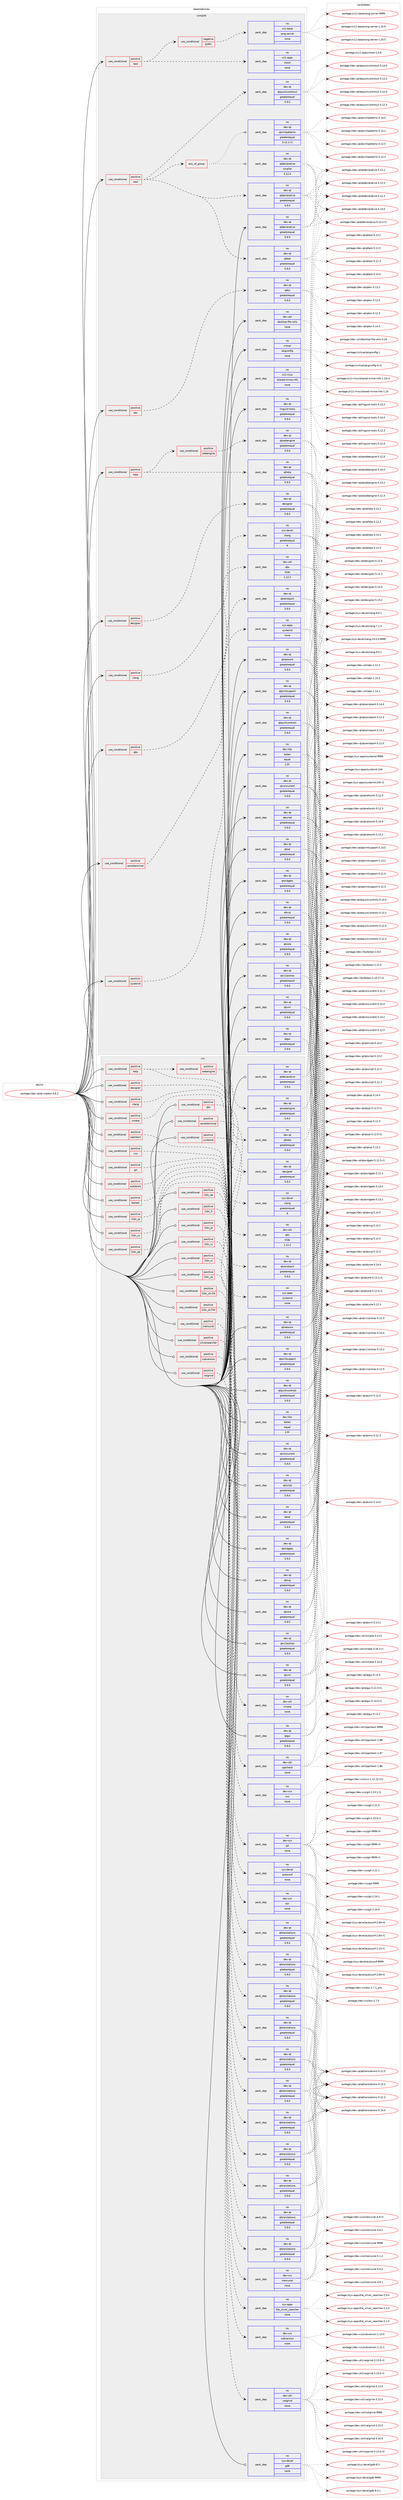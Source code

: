 digraph prolog {

# *************
# Graph options
# *************

newrank=true;
concentrate=true;
compound=true;
graph [rankdir=LR,fontname=Helvetica,fontsize=10,ranksep=1.5];#, ranksep=2.5, nodesep=0.2];
edge  [arrowhead=vee];
node  [fontname=Helvetica,fontsize=10];

# **********
# The ebuild
# **********

subgraph cluster_leftcol {
color=gray;
rank=same;
label=<<i>ebuild</i>>;
id [label="portage://dev-qt/qt-creator-4.8.2", color=red, width=4, href="../dev-qt/qt-creator-4.8.2.svg"];
}

# ****************
# The dependencies
# ****************

subgraph cluster_midcol {
color=gray;
label=<<i>dependencies</i>>;
subgraph cluster_compile {
fillcolor="#eeeeee";
style=filled;
label=<<i>compile</i>>;
subgraph cond102934 {
dependency415554 [label=<<TABLE BORDER="0" CELLBORDER="1" CELLSPACING="0" CELLPADDING="4"><TR><TD ROWSPAN="3" CELLPADDING="10">use_conditional</TD></TR><TR><TD>positive</TD></TR><TR><TD>clang</TD></TR></TABLE>>, shape=none, color=red];
subgraph pack307740 {
dependency415555 [label=<<TABLE BORDER="0" CELLBORDER="1" CELLSPACING="0" CELLPADDING="4" WIDTH="220"><TR><TD ROWSPAN="6" CELLPADDING="30">pack_dep</TD></TR><TR><TD WIDTH="110">no</TD></TR><TR><TD>sys-devel</TD></TR><TR><TD>clang</TD></TR><TR><TD>greaterequal</TD></TR><TR><TD>6</TD></TR></TABLE>>, shape=none, color=blue];
}
dependency415554:e -> dependency415555:w [weight=20,style="dashed",arrowhead="vee"];
}
id:e -> dependency415554:w [weight=20,style="solid",arrowhead="vee"];
subgraph cond102935 {
dependency415556 [label=<<TABLE BORDER="0" CELLBORDER="1" CELLSPACING="0" CELLPADDING="4"><TR><TD ROWSPAN="3" CELLPADDING="10">use_conditional</TD></TR><TR><TD>positive</TD></TR><TR><TD>designer</TD></TR></TABLE>>, shape=none, color=red];
subgraph pack307741 {
dependency415557 [label=<<TABLE BORDER="0" CELLBORDER="1" CELLSPACING="0" CELLPADDING="4" WIDTH="220"><TR><TD ROWSPAN="6" CELLPADDING="30">pack_dep</TD></TR><TR><TD WIDTH="110">no</TD></TR><TR><TD>dev-qt</TD></TR><TR><TD>designer</TD></TR><TR><TD>greaterequal</TD></TR><TR><TD>5.9.0</TD></TR></TABLE>>, shape=none, color=blue];
}
dependency415556:e -> dependency415557:w [weight=20,style="dashed",arrowhead="vee"];
}
id:e -> dependency415556:w [weight=20,style="solid",arrowhead="vee"];
subgraph cond102936 {
dependency415558 [label=<<TABLE BORDER="0" CELLBORDER="1" CELLSPACING="0" CELLPADDING="4"><TR><TD ROWSPAN="3" CELLPADDING="10">use_conditional</TD></TR><TR><TD>positive</TD></TR><TR><TD>doc</TD></TR></TABLE>>, shape=none, color=red];
subgraph pack307742 {
dependency415559 [label=<<TABLE BORDER="0" CELLBORDER="1" CELLSPACING="0" CELLPADDING="4" WIDTH="220"><TR><TD ROWSPAN="6" CELLPADDING="30">pack_dep</TD></TR><TR><TD WIDTH="110">no</TD></TR><TR><TD>dev-qt</TD></TR><TR><TD>qdoc</TD></TR><TR><TD>greaterequal</TD></TR><TR><TD>5.9.0</TD></TR></TABLE>>, shape=none, color=blue];
}
dependency415558:e -> dependency415559:w [weight=20,style="dashed",arrowhead="vee"];
}
id:e -> dependency415558:w [weight=20,style="solid",arrowhead="vee"];
subgraph cond102937 {
dependency415560 [label=<<TABLE BORDER="0" CELLBORDER="1" CELLSPACING="0" CELLPADDING="4"><TR><TD ROWSPAN="3" CELLPADDING="10">use_conditional</TD></TR><TR><TD>positive</TD></TR><TR><TD>help</TD></TR></TABLE>>, shape=none, color=red];
subgraph pack307743 {
dependency415561 [label=<<TABLE BORDER="0" CELLBORDER="1" CELLSPACING="0" CELLPADDING="4" WIDTH="220"><TR><TD ROWSPAN="6" CELLPADDING="30">pack_dep</TD></TR><TR><TD WIDTH="110">no</TD></TR><TR><TD>dev-qt</TD></TR><TR><TD>qthelp</TD></TR><TR><TD>greaterequal</TD></TR><TR><TD>5.9.0</TD></TR></TABLE>>, shape=none, color=blue];
}
dependency415560:e -> dependency415561:w [weight=20,style="dashed",arrowhead="vee"];
subgraph cond102938 {
dependency415562 [label=<<TABLE BORDER="0" CELLBORDER="1" CELLSPACING="0" CELLPADDING="4"><TR><TD ROWSPAN="3" CELLPADDING="10">use_conditional</TD></TR><TR><TD>positive</TD></TR><TR><TD>webengine</TD></TR></TABLE>>, shape=none, color=red];
subgraph pack307744 {
dependency415563 [label=<<TABLE BORDER="0" CELLBORDER="1" CELLSPACING="0" CELLPADDING="4" WIDTH="220"><TR><TD ROWSPAN="6" CELLPADDING="30">pack_dep</TD></TR><TR><TD WIDTH="110">no</TD></TR><TR><TD>dev-qt</TD></TR><TR><TD>qtwebengine</TD></TR><TR><TD>greaterequal</TD></TR><TR><TD>5.9.0</TD></TR></TABLE>>, shape=none, color=blue];
}
dependency415562:e -> dependency415563:w [weight=20,style="dashed",arrowhead="vee"];
}
dependency415560:e -> dependency415562:w [weight=20,style="dashed",arrowhead="vee"];
}
id:e -> dependency415560:w [weight=20,style="solid",arrowhead="vee"];
subgraph cond102939 {
dependency415564 [label=<<TABLE BORDER="0" CELLBORDER="1" CELLSPACING="0" CELLPADDING="4"><TR><TD ROWSPAN="3" CELLPADDING="10">use_conditional</TD></TR><TR><TD>positive</TD></TR><TR><TD>qbs</TD></TR></TABLE>>, shape=none, color=red];
subgraph pack307745 {
dependency415565 [label=<<TABLE BORDER="0" CELLBORDER="1" CELLSPACING="0" CELLPADDING="4" WIDTH="220"><TR><TD ROWSPAN="6" CELLPADDING="30">pack_dep</TD></TR><TR><TD WIDTH="110">no</TD></TR><TR><TD>dev-util</TD></TR><TR><TD>qbs</TD></TR><TR><TD>tilde</TD></TR><TR><TD>1.12.2</TD></TR></TABLE>>, shape=none, color=blue];
}
dependency415564:e -> dependency415565:w [weight=20,style="dashed",arrowhead="vee"];
}
id:e -> dependency415564:w [weight=20,style="solid",arrowhead="vee"];
subgraph cond102940 {
dependency415566 [label=<<TABLE BORDER="0" CELLBORDER="1" CELLSPACING="0" CELLPADDING="4"><TR><TD ROWSPAN="3" CELLPADDING="10">use_conditional</TD></TR><TR><TD>positive</TD></TR><TR><TD>serialterminal</TD></TR></TABLE>>, shape=none, color=red];
subgraph pack307746 {
dependency415567 [label=<<TABLE BORDER="0" CELLBORDER="1" CELLSPACING="0" CELLPADDING="4" WIDTH="220"><TR><TD ROWSPAN="6" CELLPADDING="30">pack_dep</TD></TR><TR><TD WIDTH="110">no</TD></TR><TR><TD>dev-qt</TD></TR><TR><TD>qtserialport</TD></TR><TR><TD>greaterequal</TD></TR><TR><TD>5.9.0</TD></TR></TABLE>>, shape=none, color=blue];
}
dependency415566:e -> dependency415567:w [weight=20,style="dashed",arrowhead="vee"];
}
id:e -> dependency415566:w [weight=20,style="solid",arrowhead="vee"];
subgraph cond102941 {
dependency415568 [label=<<TABLE BORDER="0" CELLBORDER="1" CELLSPACING="0" CELLPADDING="4"><TR><TD ROWSPAN="3" CELLPADDING="10">use_conditional</TD></TR><TR><TD>positive</TD></TR><TR><TD>systemd</TD></TR></TABLE>>, shape=none, color=red];
subgraph pack307747 {
dependency415569 [label=<<TABLE BORDER="0" CELLBORDER="1" CELLSPACING="0" CELLPADDING="4" WIDTH="220"><TR><TD ROWSPAN="6" CELLPADDING="30">pack_dep</TD></TR><TR><TD WIDTH="110">no</TD></TR><TR><TD>sys-apps</TD></TR><TR><TD>systemd</TD></TR><TR><TD>none</TD></TR><TR><TD></TD></TR></TABLE>>, shape=none, color=blue];
}
dependency415568:e -> dependency415569:w [weight=20,style="dashed",arrowhead="vee"];
}
id:e -> dependency415568:w [weight=20,style="solid",arrowhead="vee"];
subgraph cond102942 {
dependency415570 [label=<<TABLE BORDER="0" CELLBORDER="1" CELLSPACING="0" CELLPADDING="4"><TR><TD ROWSPAN="3" CELLPADDING="10">use_conditional</TD></TR><TR><TD>positive</TD></TR><TR><TD>test</TD></TR></TABLE>>, shape=none, color=red];
subgraph cond102943 {
dependency415571 [label=<<TABLE BORDER="0" CELLBORDER="1" CELLSPACING="0" CELLPADDING="4"><TR><TD ROWSPAN="3" CELLPADDING="10">use_conditional</TD></TR><TR><TD>negative</TD></TR><TR><TD>prefix</TD></TR></TABLE>>, shape=none, color=red];
subgraph pack307748 {
dependency415572 [label=<<TABLE BORDER="0" CELLBORDER="1" CELLSPACING="0" CELLPADDING="4" WIDTH="220"><TR><TD ROWSPAN="6" CELLPADDING="30">pack_dep</TD></TR><TR><TD WIDTH="110">no</TD></TR><TR><TD>x11-base</TD></TR><TR><TD>xorg-server</TD></TR><TR><TD>none</TD></TR><TR><TD></TD></TR></TABLE>>, shape=none, color=blue];
}
dependency415571:e -> dependency415572:w [weight=20,style="dashed",arrowhead="vee"];
}
dependency415570:e -> dependency415571:w [weight=20,style="dashed",arrowhead="vee"];
subgraph pack307749 {
dependency415573 [label=<<TABLE BORDER="0" CELLBORDER="1" CELLSPACING="0" CELLPADDING="4" WIDTH="220"><TR><TD ROWSPAN="6" CELLPADDING="30">pack_dep</TD></TR><TR><TD WIDTH="110">no</TD></TR><TR><TD>x11-apps</TD></TR><TR><TD>xhost</TD></TR><TR><TD>none</TD></TR><TR><TD></TD></TR></TABLE>>, shape=none, color=blue];
}
dependency415570:e -> dependency415573:w [weight=20,style="dashed",arrowhead="vee"];
}
id:e -> dependency415570:w [weight=20,style="solid",arrowhead="vee"];
subgraph cond102944 {
dependency415574 [label=<<TABLE BORDER="0" CELLBORDER="1" CELLSPACING="0" CELLPADDING="4"><TR><TD ROWSPAN="3" CELLPADDING="10">use_conditional</TD></TR><TR><TD>positive</TD></TR><TR><TD>test</TD></TR></TABLE>>, shape=none, color=red];
subgraph pack307750 {
dependency415575 [label=<<TABLE BORDER="0" CELLBORDER="1" CELLSPACING="0" CELLPADDING="4" WIDTH="220"><TR><TD ROWSPAN="6" CELLPADDING="30">pack_dep</TD></TR><TR><TD WIDTH="110">no</TD></TR><TR><TD>dev-qt</TD></TR><TR><TD>qtdeclarative</TD></TR><TR><TD>greaterequal</TD></TR><TR><TD>5.9.0</TD></TR></TABLE>>, shape=none, color=blue];
}
dependency415574:e -> dependency415575:w [weight=20,style="dashed",arrowhead="vee"];
subgraph any4676 {
dependency415576 [label=<<TABLE BORDER="0" CELLBORDER="1" CELLSPACING="0" CELLPADDING="4"><TR><TD CELLPADDING="10">any_of_group</TD></TR></TABLE>>, shape=none, color=red];subgraph pack307751 {
dependency415577 [label=<<TABLE BORDER="0" CELLBORDER="1" CELLSPACING="0" CELLPADDING="4" WIDTH="220"><TR><TD ROWSPAN="6" CELLPADDING="30">pack_dep</TD></TR><TR><TD WIDTH="110">no</TD></TR><TR><TD>dev-qt</TD></TR><TR><TD>qtxmlpatterns</TD></TR><TR><TD>greaterequal</TD></TR><TR><TD>5.12.1-r1</TD></TR></TABLE>>, shape=none, color=blue];
}
dependency415576:e -> dependency415577:w [weight=20,style="dotted",arrowhead="oinv"];
subgraph pack307752 {
dependency415578 [label=<<TABLE BORDER="0" CELLBORDER="1" CELLSPACING="0" CELLPADDING="4" WIDTH="220"><TR><TD ROWSPAN="6" CELLPADDING="30">pack_dep</TD></TR><TR><TD WIDTH="110">no</TD></TR><TR><TD>dev-qt</TD></TR><TR><TD>qtdeclarative</TD></TR><TR><TD>smaller</TD></TR><TR><TD>5.12.0</TD></TR></TABLE>>, shape=none, color=blue];
}
dependency415576:e -> dependency415578:w [weight=20,style="dotted",arrowhead="oinv"];
}
dependency415574:e -> dependency415576:w [weight=20,style="dashed",arrowhead="vee"];
subgraph pack307753 {
dependency415579 [label=<<TABLE BORDER="0" CELLBORDER="1" CELLSPACING="0" CELLPADDING="4" WIDTH="220"><TR><TD ROWSPAN="6" CELLPADDING="30">pack_dep</TD></TR><TR><TD WIDTH="110">no</TD></TR><TR><TD>dev-qt</TD></TR><TR><TD>qtquickcontrols2</TD></TR><TR><TD>greaterequal</TD></TR><TR><TD>5.9.0</TD></TR></TABLE>>, shape=none, color=blue];
}
dependency415574:e -> dependency415579:w [weight=20,style="dashed",arrowhead="vee"];
subgraph pack307754 {
dependency415580 [label=<<TABLE BORDER="0" CELLBORDER="1" CELLSPACING="0" CELLPADDING="4" WIDTH="220"><TR><TD ROWSPAN="6" CELLPADDING="30">pack_dep</TD></TR><TR><TD WIDTH="110">no</TD></TR><TR><TD>dev-qt</TD></TR><TR><TD>qttest</TD></TR><TR><TD>greaterequal</TD></TR><TR><TD>5.9.0</TD></TR></TABLE>>, shape=none, color=blue];
}
dependency415574:e -> dependency415580:w [weight=20,style="dashed",arrowhead="vee"];
}
id:e -> dependency415574:w [weight=20,style="solid",arrowhead="vee"];
subgraph pack307755 {
dependency415581 [label=<<TABLE BORDER="0" CELLBORDER="1" CELLSPACING="0" CELLPADDING="4" WIDTH="220"><TR><TD ROWSPAN="6" CELLPADDING="30">pack_dep</TD></TR><TR><TD WIDTH="110">no</TD></TR><TR><TD>dev-libs</TD></TR><TR><TD>botan</TD></TR><TR><TD>equal</TD></TR><TR><TD>2.9*</TD></TR></TABLE>>, shape=none, color=blue];
}
id:e -> dependency415581:w [weight=20,style="solid",arrowhead="vee"];
subgraph pack307756 {
dependency415582 [label=<<TABLE BORDER="0" CELLBORDER="1" CELLSPACING="0" CELLPADDING="4" WIDTH="220"><TR><TD ROWSPAN="6" CELLPADDING="30">pack_dep</TD></TR><TR><TD WIDTH="110">no</TD></TR><TR><TD>dev-qt</TD></TR><TR><TD>linguist-tools</TD></TR><TR><TD>greaterequal</TD></TR><TR><TD>5.9.0</TD></TR></TABLE>>, shape=none, color=blue];
}
id:e -> dependency415582:w [weight=20,style="solid",arrowhead="vee"];
subgraph pack307757 {
dependency415583 [label=<<TABLE BORDER="0" CELLBORDER="1" CELLSPACING="0" CELLPADDING="4" WIDTH="220"><TR><TD ROWSPAN="6" CELLPADDING="30">pack_dep</TD></TR><TR><TD WIDTH="110">no</TD></TR><TR><TD>dev-qt</TD></TR><TR><TD>qtconcurrent</TD></TR><TR><TD>greaterequal</TD></TR><TR><TD>5.9.0</TD></TR></TABLE>>, shape=none, color=blue];
}
id:e -> dependency415583:w [weight=20,style="solid",arrowhead="vee"];
subgraph pack307758 {
dependency415584 [label=<<TABLE BORDER="0" CELLBORDER="1" CELLSPACING="0" CELLPADDING="4" WIDTH="220"><TR><TD ROWSPAN="6" CELLPADDING="30">pack_dep</TD></TR><TR><TD WIDTH="110">no</TD></TR><TR><TD>dev-qt</TD></TR><TR><TD>qtcore</TD></TR><TR><TD>greaterequal</TD></TR><TR><TD>5.9.0</TD></TR></TABLE>>, shape=none, color=blue];
}
id:e -> dependency415584:w [weight=20,style="solid",arrowhead="vee"];
subgraph pack307759 {
dependency415585 [label=<<TABLE BORDER="0" CELLBORDER="1" CELLSPACING="0" CELLPADDING="4" WIDTH="220"><TR><TD ROWSPAN="6" CELLPADDING="30">pack_dep</TD></TR><TR><TD WIDTH="110">no</TD></TR><TR><TD>dev-qt</TD></TR><TR><TD>qtdeclarative</TD></TR><TR><TD>greaterequal</TD></TR><TR><TD>5.9.0</TD></TR></TABLE>>, shape=none, color=blue];
}
id:e -> dependency415585:w [weight=20,style="solid",arrowhead="vee"];
subgraph pack307760 {
dependency415586 [label=<<TABLE BORDER="0" CELLBORDER="1" CELLSPACING="0" CELLPADDING="4" WIDTH="220"><TR><TD ROWSPAN="6" CELLPADDING="30">pack_dep</TD></TR><TR><TD WIDTH="110">no</TD></TR><TR><TD>dev-qt</TD></TR><TR><TD>qtgui</TD></TR><TR><TD>greaterequal</TD></TR><TR><TD>5.9.0</TD></TR></TABLE>>, shape=none, color=blue];
}
id:e -> dependency415586:w [weight=20,style="solid",arrowhead="vee"];
subgraph pack307761 {
dependency415587 [label=<<TABLE BORDER="0" CELLBORDER="1" CELLSPACING="0" CELLPADDING="4" WIDTH="220"><TR><TD ROWSPAN="6" CELLPADDING="30">pack_dep</TD></TR><TR><TD WIDTH="110">no</TD></TR><TR><TD>dev-qt</TD></TR><TR><TD>qtnetwork</TD></TR><TR><TD>greaterequal</TD></TR><TR><TD>5.9.0</TD></TR></TABLE>>, shape=none, color=blue];
}
id:e -> dependency415587:w [weight=20,style="solid",arrowhead="vee"];
subgraph pack307762 {
dependency415588 [label=<<TABLE BORDER="0" CELLBORDER="1" CELLSPACING="0" CELLPADDING="4" WIDTH="220"><TR><TD ROWSPAN="6" CELLPADDING="30">pack_dep</TD></TR><TR><TD WIDTH="110">no</TD></TR><TR><TD>dev-qt</TD></TR><TR><TD>qtprintsupport</TD></TR><TR><TD>greaterequal</TD></TR><TR><TD>5.9.0</TD></TR></TABLE>>, shape=none, color=blue];
}
id:e -> dependency415588:w [weight=20,style="solid",arrowhead="vee"];
subgraph pack307763 {
dependency415589 [label=<<TABLE BORDER="0" CELLBORDER="1" CELLSPACING="0" CELLPADDING="4" WIDTH="220"><TR><TD ROWSPAN="6" CELLPADDING="30">pack_dep</TD></TR><TR><TD WIDTH="110">no</TD></TR><TR><TD>dev-qt</TD></TR><TR><TD>qtquickcontrols</TD></TR><TR><TD>greaterequal</TD></TR><TR><TD>5.9.0</TD></TR></TABLE>>, shape=none, color=blue];
}
id:e -> dependency415589:w [weight=20,style="solid",arrowhead="vee"];
subgraph pack307764 {
dependency415590 [label=<<TABLE BORDER="0" CELLBORDER="1" CELLSPACING="0" CELLPADDING="4" WIDTH="220"><TR><TD ROWSPAN="6" CELLPADDING="30">pack_dep</TD></TR><TR><TD WIDTH="110">no</TD></TR><TR><TD>dev-qt</TD></TR><TR><TD>qtscript</TD></TR><TR><TD>greaterequal</TD></TR><TR><TD>5.9.0</TD></TR></TABLE>>, shape=none, color=blue];
}
id:e -> dependency415590:w [weight=20,style="solid",arrowhead="vee"];
subgraph pack307765 {
dependency415591 [label=<<TABLE BORDER="0" CELLBORDER="1" CELLSPACING="0" CELLPADDING="4" WIDTH="220"><TR><TD ROWSPAN="6" CELLPADDING="30">pack_dep</TD></TR><TR><TD WIDTH="110">no</TD></TR><TR><TD>dev-qt</TD></TR><TR><TD>qtsql</TD></TR><TR><TD>greaterequal</TD></TR><TR><TD>5.9.0</TD></TR></TABLE>>, shape=none, color=blue];
}
id:e -> dependency415591:w [weight=20,style="solid",arrowhead="vee"];
subgraph pack307766 {
dependency415592 [label=<<TABLE BORDER="0" CELLBORDER="1" CELLSPACING="0" CELLPADDING="4" WIDTH="220"><TR><TD ROWSPAN="6" CELLPADDING="30">pack_dep</TD></TR><TR><TD WIDTH="110">no</TD></TR><TR><TD>dev-qt</TD></TR><TR><TD>qtsvg</TD></TR><TR><TD>greaterequal</TD></TR><TR><TD>5.9.0</TD></TR></TABLE>>, shape=none, color=blue];
}
id:e -> dependency415592:w [weight=20,style="solid",arrowhead="vee"];
subgraph pack307767 {
dependency415593 [label=<<TABLE BORDER="0" CELLBORDER="1" CELLSPACING="0" CELLPADDING="4" WIDTH="220"><TR><TD ROWSPAN="6" CELLPADDING="30">pack_dep</TD></TR><TR><TD WIDTH="110">no</TD></TR><TR><TD>dev-qt</TD></TR><TR><TD>qtwidgets</TD></TR><TR><TD>greaterequal</TD></TR><TR><TD>5.9.0</TD></TR></TABLE>>, shape=none, color=blue];
}
id:e -> dependency415593:w [weight=20,style="solid",arrowhead="vee"];
subgraph pack307768 {
dependency415594 [label=<<TABLE BORDER="0" CELLBORDER="1" CELLSPACING="0" CELLPADDING="4" WIDTH="220"><TR><TD ROWSPAN="6" CELLPADDING="30">pack_dep</TD></TR><TR><TD WIDTH="110">no</TD></TR><TR><TD>dev-qt</TD></TR><TR><TD>qtx11extras</TD></TR><TR><TD>greaterequal</TD></TR><TR><TD>5.9.0</TD></TR></TABLE>>, shape=none, color=blue];
}
id:e -> dependency415594:w [weight=20,style="solid",arrowhead="vee"];
subgraph pack307769 {
dependency415595 [label=<<TABLE BORDER="0" CELLBORDER="1" CELLSPACING="0" CELLPADDING="4" WIDTH="220"><TR><TD ROWSPAN="6" CELLPADDING="30">pack_dep</TD></TR><TR><TD WIDTH="110">no</TD></TR><TR><TD>dev-qt</TD></TR><TR><TD>qtxml</TD></TR><TR><TD>greaterequal</TD></TR><TR><TD>5.9.0</TD></TR></TABLE>>, shape=none, color=blue];
}
id:e -> dependency415595:w [weight=20,style="solid",arrowhead="vee"];
subgraph pack307770 {
dependency415596 [label=<<TABLE BORDER="0" CELLBORDER="1" CELLSPACING="0" CELLPADDING="4" WIDTH="220"><TR><TD ROWSPAN="6" CELLPADDING="30">pack_dep</TD></TR><TR><TD WIDTH="110">no</TD></TR><TR><TD>dev-util</TD></TR><TR><TD>desktop-file-utils</TD></TR><TR><TD>none</TD></TR><TR><TD></TD></TR></TABLE>>, shape=none, color=blue];
}
id:e -> dependency415596:w [weight=20,style="solid",arrowhead="vee"];
subgraph pack307771 {
dependency415597 [label=<<TABLE BORDER="0" CELLBORDER="1" CELLSPACING="0" CELLPADDING="4" WIDTH="220"><TR><TD ROWSPAN="6" CELLPADDING="30">pack_dep</TD></TR><TR><TD WIDTH="110">no</TD></TR><TR><TD>virtual</TD></TR><TR><TD>pkgconfig</TD></TR><TR><TD>none</TD></TR><TR><TD></TD></TR></TABLE>>, shape=none, color=blue];
}
id:e -> dependency415597:w [weight=20,style="solid",arrowhead="vee"];
subgraph pack307772 {
dependency415598 [label=<<TABLE BORDER="0" CELLBORDER="1" CELLSPACING="0" CELLPADDING="4" WIDTH="220"><TR><TD ROWSPAN="6" CELLPADDING="30">pack_dep</TD></TR><TR><TD WIDTH="110">no</TD></TR><TR><TD>x11-misc</TD></TR><TR><TD>shared-mime-info</TD></TR><TR><TD>none</TD></TR><TR><TD></TD></TR></TABLE>>, shape=none, color=blue];
}
id:e -> dependency415598:w [weight=20,style="solid",arrowhead="vee"];
}
subgraph cluster_compileandrun {
fillcolor="#eeeeee";
style=filled;
label=<<i>compile and run</i>>;
}
subgraph cluster_run {
fillcolor="#eeeeee";
style=filled;
label=<<i>run</i>>;
subgraph cond102945 {
dependency415599 [label=<<TABLE BORDER="0" CELLBORDER="1" CELLSPACING="0" CELLPADDING="4"><TR><TD ROWSPAN="3" CELLPADDING="10">use_conditional</TD></TR><TR><TD>positive</TD></TR><TR><TD>autotools</TD></TR></TABLE>>, shape=none, color=red];
subgraph pack307773 {
dependency415600 [label=<<TABLE BORDER="0" CELLBORDER="1" CELLSPACING="0" CELLPADDING="4" WIDTH="220"><TR><TD ROWSPAN="6" CELLPADDING="30">pack_dep</TD></TR><TR><TD WIDTH="110">no</TD></TR><TR><TD>sys-devel</TD></TR><TR><TD>autoconf</TD></TR><TR><TD>none</TD></TR><TR><TD></TD></TR></TABLE>>, shape=none, color=blue];
}
dependency415599:e -> dependency415600:w [weight=20,style="dashed",arrowhead="vee"];
}
id:e -> dependency415599:w [weight=20,style="solid",arrowhead="odot"];
subgraph cond102946 {
dependency415601 [label=<<TABLE BORDER="0" CELLBORDER="1" CELLSPACING="0" CELLPADDING="4"><TR><TD ROWSPAN="3" CELLPADDING="10">use_conditional</TD></TR><TR><TD>positive</TD></TR><TR><TD>bazaar</TD></TR></TABLE>>, shape=none, color=red];
subgraph pack307774 {
dependency415602 [label=<<TABLE BORDER="0" CELLBORDER="1" CELLSPACING="0" CELLPADDING="4" WIDTH="220"><TR><TD ROWSPAN="6" CELLPADDING="30">pack_dep</TD></TR><TR><TD WIDTH="110">no</TD></TR><TR><TD>dev-vcs</TD></TR><TR><TD>bzr</TD></TR><TR><TD>none</TD></TR><TR><TD></TD></TR></TABLE>>, shape=none, color=blue];
}
dependency415601:e -> dependency415602:w [weight=20,style="dashed",arrowhead="vee"];
}
id:e -> dependency415601:w [weight=20,style="solid",arrowhead="odot"];
subgraph cond102947 {
dependency415603 [label=<<TABLE BORDER="0" CELLBORDER="1" CELLSPACING="0" CELLPADDING="4"><TR><TD ROWSPAN="3" CELLPADDING="10">use_conditional</TD></TR><TR><TD>positive</TD></TR><TR><TD>clang</TD></TR></TABLE>>, shape=none, color=red];
subgraph pack307775 {
dependency415604 [label=<<TABLE BORDER="0" CELLBORDER="1" CELLSPACING="0" CELLPADDING="4" WIDTH="220"><TR><TD ROWSPAN="6" CELLPADDING="30">pack_dep</TD></TR><TR><TD WIDTH="110">no</TD></TR><TR><TD>sys-devel</TD></TR><TR><TD>clang</TD></TR><TR><TD>greaterequal</TD></TR><TR><TD>6</TD></TR></TABLE>>, shape=none, color=blue];
}
dependency415603:e -> dependency415604:w [weight=20,style="dashed",arrowhead="vee"];
}
id:e -> dependency415603:w [weight=20,style="solid",arrowhead="odot"];
subgraph cond102948 {
dependency415605 [label=<<TABLE BORDER="0" CELLBORDER="1" CELLSPACING="0" CELLPADDING="4"><TR><TD ROWSPAN="3" CELLPADDING="10">use_conditional</TD></TR><TR><TD>positive</TD></TR><TR><TD>cmake</TD></TR></TABLE>>, shape=none, color=red];
subgraph pack307776 {
dependency415606 [label=<<TABLE BORDER="0" CELLBORDER="1" CELLSPACING="0" CELLPADDING="4" WIDTH="220"><TR><TD ROWSPAN="6" CELLPADDING="30">pack_dep</TD></TR><TR><TD WIDTH="110">no</TD></TR><TR><TD>dev-util</TD></TR><TR><TD>cmake</TD></TR><TR><TD>none</TD></TR><TR><TD></TD></TR></TABLE>>, shape=none, color=blue];
}
dependency415605:e -> dependency415606:w [weight=20,style="dashed",arrowhead="vee"];
}
id:e -> dependency415605:w [weight=20,style="solid",arrowhead="odot"];
subgraph cond102949 {
dependency415607 [label=<<TABLE BORDER="0" CELLBORDER="1" CELLSPACING="0" CELLPADDING="4"><TR><TD ROWSPAN="3" CELLPADDING="10">use_conditional</TD></TR><TR><TD>positive</TD></TR><TR><TD>cppcheck</TD></TR></TABLE>>, shape=none, color=red];
subgraph pack307777 {
dependency415608 [label=<<TABLE BORDER="0" CELLBORDER="1" CELLSPACING="0" CELLPADDING="4" WIDTH="220"><TR><TD ROWSPAN="6" CELLPADDING="30">pack_dep</TD></TR><TR><TD WIDTH="110">no</TD></TR><TR><TD>dev-util</TD></TR><TR><TD>cppcheck</TD></TR><TR><TD>none</TD></TR><TR><TD></TD></TR></TABLE>>, shape=none, color=blue];
}
dependency415607:e -> dependency415608:w [weight=20,style="dashed",arrowhead="vee"];
}
id:e -> dependency415607:w [weight=20,style="solid",arrowhead="odot"];
subgraph cond102950 {
dependency415609 [label=<<TABLE BORDER="0" CELLBORDER="1" CELLSPACING="0" CELLPADDING="4"><TR><TD ROWSPAN="3" CELLPADDING="10">use_conditional</TD></TR><TR><TD>positive</TD></TR><TR><TD>cvs</TD></TR></TABLE>>, shape=none, color=red];
subgraph pack307778 {
dependency415610 [label=<<TABLE BORDER="0" CELLBORDER="1" CELLSPACING="0" CELLPADDING="4" WIDTH="220"><TR><TD ROWSPAN="6" CELLPADDING="30">pack_dep</TD></TR><TR><TD WIDTH="110">no</TD></TR><TR><TD>dev-vcs</TD></TR><TR><TD>cvs</TD></TR><TR><TD>none</TD></TR><TR><TD></TD></TR></TABLE>>, shape=none, color=blue];
}
dependency415609:e -> dependency415610:w [weight=20,style="dashed",arrowhead="vee"];
}
id:e -> dependency415609:w [weight=20,style="solid",arrowhead="odot"];
subgraph cond102951 {
dependency415611 [label=<<TABLE BORDER="0" CELLBORDER="1" CELLSPACING="0" CELLPADDING="4"><TR><TD ROWSPAN="3" CELLPADDING="10">use_conditional</TD></TR><TR><TD>positive</TD></TR><TR><TD>designer</TD></TR></TABLE>>, shape=none, color=red];
subgraph pack307779 {
dependency415612 [label=<<TABLE BORDER="0" CELLBORDER="1" CELLSPACING="0" CELLPADDING="4" WIDTH="220"><TR><TD ROWSPAN="6" CELLPADDING="30">pack_dep</TD></TR><TR><TD WIDTH="110">no</TD></TR><TR><TD>dev-qt</TD></TR><TR><TD>designer</TD></TR><TR><TD>greaterequal</TD></TR><TR><TD>5.9.0</TD></TR></TABLE>>, shape=none, color=blue];
}
dependency415611:e -> dependency415612:w [weight=20,style="dashed",arrowhead="vee"];
}
id:e -> dependency415611:w [weight=20,style="solid",arrowhead="odot"];
subgraph cond102952 {
dependency415613 [label=<<TABLE BORDER="0" CELLBORDER="1" CELLSPACING="0" CELLPADDING="4"><TR><TD ROWSPAN="3" CELLPADDING="10">use_conditional</TD></TR><TR><TD>positive</TD></TR><TR><TD>git</TD></TR></TABLE>>, shape=none, color=red];
subgraph pack307780 {
dependency415614 [label=<<TABLE BORDER="0" CELLBORDER="1" CELLSPACING="0" CELLPADDING="4" WIDTH="220"><TR><TD ROWSPAN="6" CELLPADDING="30">pack_dep</TD></TR><TR><TD WIDTH="110">no</TD></TR><TR><TD>dev-vcs</TD></TR><TR><TD>git</TD></TR><TR><TD>none</TD></TR><TR><TD></TD></TR></TABLE>>, shape=none, color=blue];
}
dependency415613:e -> dependency415614:w [weight=20,style="dashed",arrowhead="vee"];
}
id:e -> dependency415613:w [weight=20,style="solid",arrowhead="odot"];
subgraph cond102953 {
dependency415615 [label=<<TABLE BORDER="0" CELLBORDER="1" CELLSPACING="0" CELLPADDING="4"><TR><TD ROWSPAN="3" CELLPADDING="10">use_conditional</TD></TR><TR><TD>positive</TD></TR><TR><TD>help</TD></TR></TABLE>>, shape=none, color=red];
subgraph pack307781 {
dependency415616 [label=<<TABLE BORDER="0" CELLBORDER="1" CELLSPACING="0" CELLPADDING="4" WIDTH="220"><TR><TD ROWSPAN="6" CELLPADDING="30">pack_dep</TD></TR><TR><TD WIDTH="110">no</TD></TR><TR><TD>dev-qt</TD></TR><TR><TD>qthelp</TD></TR><TR><TD>greaterequal</TD></TR><TR><TD>5.9.0</TD></TR></TABLE>>, shape=none, color=blue];
}
dependency415615:e -> dependency415616:w [weight=20,style="dashed",arrowhead="vee"];
subgraph cond102954 {
dependency415617 [label=<<TABLE BORDER="0" CELLBORDER="1" CELLSPACING="0" CELLPADDING="4"><TR><TD ROWSPAN="3" CELLPADDING="10">use_conditional</TD></TR><TR><TD>positive</TD></TR><TR><TD>webengine</TD></TR></TABLE>>, shape=none, color=red];
subgraph pack307782 {
dependency415618 [label=<<TABLE BORDER="0" CELLBORDER="1" CELLSPACING="0" CELLPADDING="4" WIDTH="220"><TR><TD ROWSPAN="6" CELLPADDING="30">pack_dep</TD></TR><TR><TD WIDTH="110">no</TD></TR><TR><TD>dev-qt</TD></TR><TR><TD>qtwebengine</TD></TR><TR><TD>greaterequal</TD></TR><TR><TD>5.9.0</TD></TR></TABLE>>, shape=none, color=blue];
}
dependency415617:e -> dependency415618:w [weight=20,style="dashed",arrowhead="vee"];
}
dependency415615:e -> dependency415617:w [weight=20,style="dashed",arrowhead="vee"];
}
id:e -> dependency415615:w [weight=20,style="solid",arrowhead="odot"];
subgraph cond102955 {
dependency415619 [label=<<TABLE BORDER="0" CELLBORDER="1" CELLSPACING="0" CELLPADDING="4"><TR><TD ROWSPAN="3" CELLPADDING="10">use_conditional</TD></TR><TR><TD>positive</TD></TR><TR><TD>l10n_cs</TD></TR></TABLE>>, shape=none, color=red];
subgraph pack307783 {
dependency415620 [label=<<TABLE BORDER="0" CELLBORDER="1" CELLSPACING="0" CELLPADDING="4" WIDTH="220"><TR><TD ROWSPAN="6" CELLPADDING="30">pack_dep</TD></TR><TR><TD WIDTH="110">no</TD></TR><TR><TD>dev-qt</TD></TR><TR><TD>qttranslations</TD></TR><TR><TD>greaterequal</TD></TR><TR><TD>5.9.0</TD></TR></TABLE>>, shape=none, color=blue];
}
dependency415619:e -> dependency415620:w [weight=20,style="dashed",arrowhead="vee"];
}
id:e -> dependency415619:w [weight=20,style="solid",arrowhead="odot"];
subgraph cond102956 {
dependency415621 [label=<<TABLE BORDER="0" CELLBORDER="1" CELLSPACING="0" CELLPADDING="4"><TR><TD ROWSPAN="3" CELLPADDING="10">use_conditional</TD></TR><TR><TD>positive</TD></TR><TR><TD>l10n_da</TD></TR></TABLE>>, shape=none, color=red];
subgraph pack307784 {
dependency415622 [label=<<TABLE BORDER="0" CELLBORDER="1" CELLSPACING="0" CELLPADDING="4" WIDTH="220"><TR><TD ROWSPAN="6" CELLPADDING="30">pack_dep</TD></TR><TR><TD WIDTH="110">no</TD></TR><TR><TD>dev-qt</TD></TR><TR><TD>qttranslations</TD></TR><TR><TD>greaterequal</TD></TR><TR><TD>5.9.0</TD></TR></TABLE>>, shape=none, color=blue];
}
dependency415621:e -> dependency415622:w [weight=20,style="dashed",arrowhead="vee"];
}
id:e -> dependency415621:w [weight=20,style="solid",arrowhead="odot"];
subgraph cond102957 {
dependency415623 [label=<<TABLE BORDER="0" CELLBORDER="1" CELLSPACING="0" CELLPADDING="4"><TR><TD ROWSPAN="3" CELLPADDING="10">use_conditional</TD></TR><TR><TD>positive</TD></TR><TR><TD>l10n_de</TD></TR></TABLE>>, shape=none, color=red];
subgraph pack307785 {
dependency415624 [label=<<TABLE BORDER="0" CELLBORDER="1" CELLSPACING="0" CELLPADDING="4" WIDTH="220"><TR><TD ROWSPAN="6" CELLPADDING="30">pack_dep</TD></TR><TR><TD WIDTH="110">no</TD></TR><TR><TD>dev-qt</TD></TR><TR><TD>qttranslations</TD></TR><TR><TD>greaterequal</TD></TR><TR><TD>5.9.0</TD></TR></TABLE>>, shape=none, color=blue];
}
dependency415623:e -> dependency415624:w [weight=20,style="dashed",arrowhead="vee"];
}
id:e -> dependency415623:w [weight=20,style="solid",arrowhead="odot"];
subgraph cond102958 {
dependency415625 [label=<<TABLE BORDER="0" CELLBORDER="1" CELLSPACING="0" CELLPADDING="4"><TR><TD ROWSPAN="3" CELLPADDING="10">use_conditional</TD></TR><TR><TD>positive</TD></TR><TR><TD>l10n_fr</TD></TR></TABLE>>, shape=none, color=red];
subgraph pack307786 {
dependency415626 [label=<<TABLE BORDER="0" CELLBORDER="1" CELLSPACING="0" CELLPADDING="4" WIDTH="220"><TR><TD ROWSPAN="6" CELLPADDING="30">pack_dep</TD></TR><TR><TD WIDTH="110">no</TD></TR><TR><TD>dev-qt</TD></TR><TR><TD>qttranslations</TD></TR><TR><TD>greaterequal</TD></TR><TR><TD>5.9.0</TD></TR></TABLE>>, shape=none, color=blue];
}
dependency415625:e -> dependency415626:w [weight=20,style="dashed",arrowhead="vee"];
}
id:e -> dependency415625:w [weight=20,style="solid",arrowhead="odot"];
subgraph cond102959 {
dependency415627 [label=<<TABLE BORDER="0" CELLBORDER="1" CELLSPACING="0" CELLPADDING="4"><TR><TD ROWSPAN="3" CELLPADDING="10">use_conditional</TD></TR><TR><TD>positive</TD></TR><TR><TD>l10n_ja</TD></TR></TABLE>>, shape=none, color=red];
subgraph pack307787 {
dependency415628 [label=<<TABLE BORDER="0" CELLBORDER="1" CELLSPACING="0" CELLPADDING="4" WIDTH="220"><TR><TD ROWSPAN="6" CELLPADDING="30">pack_dep</TD></TR><TR><TD WIDTH="110">no</TD></TR><TR><TD>dev-qt</TD></TR><TR><TD>qttranslations</TD></TR><TR><TD>greaterequal</TD></TR><TR><TD>5.9.0</TD></TR></TABLE>>, shape=none, color=blue];
}
dependency415627:e -> dependency415628:w [weight=20,style="dashed",arrowhead="vee"];
}
id:e -> dependency415627:w [weight=20,style="solid",arrowhead="odot"];
subgraph cond102960 {
dependency415629 [label=<<TABLE BORDER="0" CELLBORDER="1" CELLSPACING="0" CELLPADDING="4"><TR><TD ROWSPAN="3" CELLPADDING="10">use_conditional</TD></TR><TR><TD>positive</TD></TR><TR><TD>l10n_pl</TD></TR></TABLE>>, shape=none, color=red];
subgraph pack307788 {
dependency415630 [label=<<TABLE BORDER="0" CELLBORDER="1" CELLSPACING="0" CELLPADDING="4" WIDTH="220"><TR><TD ROWSPAN="6" CELLPADDING="30">pack_dep</TD></TR><TR><TD WIDTH="110">no</TD></TR><TR><TD>dev-qt</TD></TR><TR><TD>qttranslations</TD></TR><TR><TD>greaterequal</TD></TR><TR><TD>5.9.0</TD></TR></TABLE>>, shape=none, color=blue];
}
dependency415629:e -> dependency415630:w [weight=20,style="dashed",arrowhead="vee"];
}
id:e -> dependency415629:w [weight=20,style="solid",arrowhead="odot"];
subgraph cond102961 {
dependency415631 [label=<<TABLE BORDER="0" CELLBORDER="1" CELLSPACING="0" CELLPADDING="4"><TR><TD ROWSPAN="3" CELLPADDING="10">use_conditional</TD></TR><TR><TD>positive</TD></TR><TR><TD>l10n_ru</TD></TR></TABLE>>, shape=none, color=red];
subgraph pack307789 {
dependency415632 [label=<<TABLE BORDER="0" CELLBORDER="1" CELLSPACING="0" CELLPADDING="4" WIDTH="220"><TR><TD ROWSPAN="6" CELLPADDING="30">pack_dep</TD></TR><TR><TD WIDTH="110">no</TD></TR><TR><TD>dev-qt</TD></TR><TR><TD>qttranslations</TD></TR><TR><TD>greaterequal</TD></TR><TR><TD>5.9.0</TD></TR></TABLE>>, shape=none, color=blue];
}
dependency415631:e -> dependency415632:w [weight=20,style="dashed",arrowhead="vee"];
}
id:e -> dependency415631:w [weight=20,style="solid",arrowhead="odot"];
subgraph cond102962 {
dependency415633 [label=<<TABLE BORDER="0" CELLBORDER="1" CELLSPACING="0" CELLPADDING="4"><TR><TD ROWSPAN="3" CELLPADDING="10">use_conditional</TD></TR><TR><TD>positive</TD></TR><TR><TD>l10n_sl</TD></TR></TABLE>>, shape=none, color=red];
subgraph pack307790 {
dependency415634 [label=<<TABLE BORDER="0" CELLBORDER="1" CELLSPACING="0" CELLPADDING="4" WIDTH="220"><TR><TD ROWSPAN="6" CELLPADDING="30">pack_dep</TD></TR><TR><TD WIDTH="110">no</TD></TR><TR><TD>dev-qt</TD></TR><TR><TD>qttranslations</TD></TR><TR><TD>greaterequal</TD></TR><TR><TD>5.9.0</TD></TR></TABLE>>, shape=none, color=blue];
}
dependency415633:e -> dependency415634:w [weight=20,style="dashed",arrowhead="vee"];
}
id:e -> dependency415633:w [weight=20,style="solid",arrowhead="odot"];
subgraph cond102963 {
dependency415635 [label=<<TABLE BORDER="0" CELLBORDER="1" CELLSPACING="0" CELLPADDING="4"><TR><TD ROWSPAN="3" CELLPADDING="10">use_conditional</TD></TR><TR><TD>positive</TD></TR><TR><TD>l10n_uk</TD></TR></TABLE>>, shape=none, color=red];
subgraph pack307791 {
dependency415636 [label=<<TABLE BORDER="0" CELLBORDER="1" CELLSPACING="0" CELLPADDING="4" WIDTH="220"><TR><TD ROWSPAN="6" CELLPADDING="30">pack_dep</TD></TR><TR><TD WIDTH="110">no</TD></TR><TR><TD>dev-qt</TD></TR><TR><TD>qttranslations</TD></TR><TR><TD>greaterequal</TD></TR><TR><TD>5.9.0</TD></TR></TABLE>>, shape=none, color=blue];
}
dependency415635:e -> dependency415636:w [weight=20,style="dashed",arrowhead="vee"];
}
id:e -> dependency415635:w [weight=20,style="solid",arrowhead="odot"];
subgraph cond102964 {
dependency415637 [label=<<TABLE BORDER="0" CELLBORDER="1" CELLSPACING="0" CELLPADDING="4"><TR><TD ROWSPAN="3" CELLPADDING="10">use_conditional</TD></TR><TR><TD>positive</TD></TR><TR><TD>l10n_zh-CN</TD></TR></TABLE>>, shape=none, color=red];
subgraph pack307792 {
dependency415638 [label=<<TABLE BORDER="0" CELLBORDER="1" CELLSPACING="0" CELLPADDING="4" WIDTH="220"><TR><TD ROWSPAN="6" CELLPADDING="30">pack_dep</TD></TR><TR><TD WIDTH="110">no</TD></TR><TR><TD>dev-qt</TD></TR><TR><TD>qttranslations</TD></TR><TR><TD>greaterequal</TD></TR><TR><TD>5.9.0</TD></TR></TABLE>>, shape=none, color=blue];
}
dependency415637:e -> dependency415638:w [weight=20,style="dashed",arrowhead="vee"];
}
id:e -> dependency415637:w [weight=20,style="solid",arrowhead="odot"];
subgraph cond102965 {
dependency415639 [label=<<TABLE BORDER="0" CELLBORDER="1" CELLSPACING="0" CELLPADDING="4"><TR><TD ROWSPAN="3" CELLPADDING="10">use_conditional</TD></TR><TR><TD>positive</TD></TR><TR><TD>l10n_zh-TW</TD></TR></TABLE>>, shape=none, color=red];
subgraph pack307793 {
dependency415640 [label=<<TABLE BORDER="0" CELLBORDER="1" CELLSPACING="0" CELLPADDING="4" WIDTH="220"><TR><TD ROWSPAN="6" CELLPADDING="30">pack_dep</TD></TR><TR><TD WIDTH="110">no</TD></TR><TR><TD>dev-qt</TD></TR><TR><TD>qttranslations</TD></TR><TR><TD>greaterequal</TD></TR><TR><TD>5.9.0</TD></TR></TABLE>>, shape=none, color=blue];
}
dependency415639:e -> dependency415640:w [weight=20,style="dashed",arrowhead="vee"];
}
id:e -> dependency415639:w [weight=20,style="solid",arrowhead="odot"];
subgraph cond102966 {
dependency415641 [label=<<TABLE BORDER="0" CELLBORDER="1" CELLSPACING="0" CELLPADDING="4"><TR><TD ROWSPAN="3" CELLPADDING="10">use_conditional</TD></TR><TR><TD>positive</TD></TR><TR><TD>mercurial</TD></TR></TABLE>>, shape=none, color=red];
subgraph pack307794 {
dependency415642 [label=<<TABLE BORDER="0" CELLBORDER="1" CELLSPACING="0" CELLPADDING="4" WIDTH="220"><TR><TD ROWSPAN="6" CELLPADDING="30">pack_dep</TD></TR><TR><TD WIDTH="110">no</TD></TR><TR><TD>dev-vcs</TD></TR><TR><TD>mercurial</TD></TR><TR><TD>none</TD></TR><TR><TD></TD></TR></TABLE>>, shape=none, color=blue];
}
dependency415641:e -> dependency415642:w [weight=20,style="dashed",arrowhead="vee"];
}
id:e -> dependency415641:w [weight=20,style="solid",arrowhead="odot"];
subgraph cond102967 {
dependency415643 [label=<<TABLE BORDER="0" CELLBORDER="1" CELLSPACING="0" CELLPADDING="4"><TR><TD ROWSPAN="3" CELLPADDING="10">use_conditional</TD></TR><TR><TD>positive</TD></TR><TR><TD>qbs</TD></TR></TABLE>>, shape=none, color=red];
subgraph pack307795 {
dependency415644 [label=<<TABLE BORDER="0" CELLBORDER="1" CELLSPACING="0" CELLPADDING="4" WIDTH="220"><TR><TD ROWSPAN="6" CELLPADDING="30">pack_dep</TD></TR><TR><TD WIDTH="110">no</TD></TR><TR><TD>dev-util</TD></TR><TR><TD>qbs</TD></TR><TR><TD>tilde</TD></TR><TR><TD>1.12.2</TD></TR></TABLE>>, shape=none, color=blue];
}
dependency415643:e -> dependency415644:w [weight=20,style="dashed",arrowhead="vee"];
}
id:e -> dependency415643:w [weight=20,style="solid",arrowhead="odot"];
subgraph cond102968 {
dependency415645 [label=<<TABLE BORDER="0" CELLBORDER="1" CELLSPACING="0" CELLPADDING="4"><TR><TD ROWSPAN="3" CELLPADDING="10">use_conditional</TD></TR><TR><TD>positive</TD></TR><TR><TD>serialterminal</TD></TR></TABLE>>, shape=none, color=red];
subgraph pack307796 {
dependency415646 [label=<<TABLE BORDER="0" CELLBORDER="1" CELLSPACING="0" CELLPADDING="4" WIDTH="220"><TR><TD ROWSPAN="6" CELLPADDING="30">pack_dep</TD></TR><TR><TD WIDTH="110">no</TD></TR><TR><TD>dev-qt</TD></TR><TR><TD>qtserialport</TD></TR><TR><TD>greaterequal</TD></TR><TR><TD>5.9.0</TD></TR></TABLE>>, shape=none, color=blue];
}
dependency415645:e -> dependency415646:w [weight=20,style="dashed",arrowhead="vee"];
}
id:e -> dependency415645:w [weight=20,style="solid",arrowhead="odot"];
subgraph cond102969 {
dependency415647 [label=<<TABLE BORDER="0" CELLBORDER="1" CELLSPACING="0" CELLPADDING="4"><TR><TD ROWSPAN="3" CELLPADDING="10">use_conditional</TD></TR><TR><TD>positive</TD></TR><TR><TD>silversearcher</TD></TR></TABLE>>, shape=none, color=red];
subgraph pack307797 {
dependency415648 [label=<<TABLE BORDER="0" CELLBORDER="1" CELLSPACING="0" CELLPADDING="4" WIDTH="220"><TR><TD ROWSPAN="6" CELLPADDING="30">pack_dep</TD></TR><TR><TD WIDTH="110">no</TD></TR><TR><TD>sys-apps</TD></TR><TR><TD>the_silver_searcher</TD></TR><TR><TD>none</TD></TR><TR><TD></TD></TR></TABLE>>, shape=none, color=blue];
}
dependency415647:e -> dependency415648:w [weight=20,style="dashed",arrowhead="vee"];
}
id:e -> dependency415647:w [weight=20,style="solid",arrowhead="odot"];
subgraph cond102970 {
dependency415649 [label=<<TABLE BORDER="0" CELLBORDER="1" CELLSPACING="0" CELLPADDING="4"><TR><TD ROWSPAN="3" CELLPADDING="10">use_conditional</TD></TR><TR><TD>positive</TD></TR><TR><TD>subversion</TD></TR></TABLE>>, shape=none, color=red];
subgraph pack307798 {
dependency415650 [label=<<TABLE BORDER="0" CELLBORDER="1" CELLSPACING="0" CELLPADDING="4" WIDTH="220"><TR><TD ROWSPAN="6" CELLPADDING="30">pack_dep</TD></TR><TR><TD WIDTH="110">no</TD></TR><TR><TD>dev-vcs</TD></TR><TR><TD>subversion</TD></TR><TR><TD>none</TD></TR><TR><TD></TD></TR></TABLE>>, shape=none, color=blue];
}
dependency415649:e -> dependency415650:w [weight=20,style="dashed",arrowhead="vee"];
}
id:e -> dependency415649:w [weight=20,style="solid",arrowhead="odot"];
subgraph cond102971 {
dependency415651 [label=<<TABLE BORDER="0" CELLBORDER="1" CELLSPACING="0" CELLPADDING="4"><TR><TD ROWSPAN="3" CELLPADDING="10">use_conditional</TD></TR><TR><TD>positive</TD></TR><TR><TD>systemd</TD></TR></TABLE>>, shape=none, color=red];
subgraph pack307799 {
dependency415652 [label=<<TABLE BORDER="0" CELLBORDER="1" CELLSPACING="0" CELLPADDING="4" WIDTH="220"><TR><TD ROWSPAN="6" CELLPADDING="30">pack_dep</TD></TR><TR><TD WIDTH="110">no</TD></TR><TR><TD>sys-apps</TD></TR><TR><TD>systemd</TD></TR><TR><TD>none</TD></TR><TR><TD></TD></TR></TABLE>>, shape=none, color=blue];
}
dependency415651:e -> dependency415652:w [weight=20,style="dashed",arrowhead="vee"];
}
id:e -> dependency415651:w [weight=20,style="solid",arrowhead="odot"];
subgraph cond102972 {
dependency415653 [label=<<TABLE BORDER="0" CELLBORDER="1" CELLSPACING="0" CELLPADDING="4"><TR><TD ROWSPAN="3" CELLPADDING="10">use_conditional</TD></TR><TR><TD>positive</TD></TR><TR><TD>valgrind</TD></TR></TABLE>>, shape=none, color=red];
subgraph pack307800 {
dependency415654 [label=<<TABLE BORDER="0" CELLBORDER="1" CELLSPACING="0" CELLPADDING="4" WIDTH="220"><TR><TD ROWSPAN="6" CELLPADDING="30">pack_dep</TD></TR><TR><TD WIDTH="110">no</TD></TR><TR><TD>dev-util</TD></TR><TR><TD>valgrind</TD></TR><TR><TD>none</TD></TR><TR><TD></TD></TR></TABLE>>, shape=none, color=blue];
}
dependency415653:e -> dependency415654:w [weight=20,style="dashed",arrowhead="vee"];
}
id:e -> dependency415653:w [weight=20,style="solid",arrowhead="odot"];
subgraph pack307801 {
dependency415655 [label=<<TABLE BORDER="0" CELLBORDER="1" CELLSPACING="0" CELLPADDING="4" WIDTH="220"><TR><TD ROWSPAN="6" CELLPADDING="30">pack_dep</TD></TR><TR><TD WIDTH="110">no</TD></TR><TR><TD>dev-libs</TD></TR><TR><TD>botan</TD></TR><TR><TD>equal</TD></TR><TR><TD>2.9*</TD></TR></TABLE>>, shape=none, color=blue];
}
id:e -> dependency415655:w [weight=20,style="solid",arrowhead="odot"];
subgraph pack307802 {
dependency415656 [label=<<TABLE BORDER="0" CELLBORDER="1" CELLSPACING="0" CELLPADDING="4" WIDTH="220"><TR><TD ROWSPAN="6" CELLPADDING="30">pack_dep</TD></TR><TR><TD WIDTH="110">no</TD></TR><TR><TD>dev-qt</TD></TR><TR><TD>qtconcurrent</TD></TR><TR><TD>greaterequal</TD></TR><TR><TD>5.9.0</TD></TR></TABLE>>, shape=none, color=blue];
}
id:e -> dependency415656:w [weight=20,style="solid",arrowhead="odot"];
subgraph pack307803 {
dependency415657 [label=<<TABLE BORDER="0" CELLBORDER="1" CELLSPACING="0" CELLPADDING="4" WIDTH="220"><TR><TD ROWSPAN="6" CELLPADDING="30">pack_dep</TD></TR><TR><TD WIDTH="110">no</TD></TR><TR><TD>dev-qt</TD></TR><TR><TD>qtcore</TD></TR><TR><TD>greaterequal</TD></TR><TR><TD>5.9.0</TD></TR></TABLE>>, shape=none, color=blue];
}
id:e -> dependency415657:w [weight=20,style="solid",arrowhead="odot"];
subgraph pack307804 {
dependency415658 [label=<<TABLE BORDER="0" CELLBORDER="1" CELLSPACING="0" CELLPADDING="4" WIDTH="220"><TR><TD ROWSPAN="6" CELLPADDING="30">pack_dep</TD></TR><TR><TD WIDTH="110">no</TD></TR><TR><TD>dev-qt</TD></TR><TR><TD>qtdeclarative</TD></TR><TR><TD>greaterequal</TD></TR><TR><TD>5.9.0</TD></TR></TABLE>>, shape=none, color=blue];
}
id:e -> dependency415658:w [weight=20,style="solid",arrowhead="odot"];
subgraph pack307805 {
dependency415659 [label=<<TABLE BORDER="0" CELLBORDER="1" CELLSPACING="0" CELLPADDING="4" WIDTH="220"><TR><TD ROWSPAN="6" CELLPADDING="30">pack_dep</TD></TR><TR><TD WIDTH="110">no</TD></TR><TR><TD>dev-qt</TD></TR><TR><TD>qtgui</TD></TR><TR><TD>greaterequal</TD></TR><TR><TD>5.9.0</TD></TR></TABLE>>, shape=none, color=blue];
}
id:e -> dependency415659:w [weight=20,style="solid",arrowhead="odot"];
subgraph pack307806 {
dependency415660 [label=<<TABLE BORDER="0" CELLBORDER="1" CELLSPACING="0" CELLPADDING="4" WIDTH="220"><TR><TD ROWSPAN="6" CELLPADDING="30">pack_dep</TD></TR><TR><TD WIDTH="110">no</TD></TR><TR><TD>dev-qt</TD></TR><TR><TD>qtnetwork</TD></TR><TR><TD>greaterequal</TD></TR><TR><TD>5.9.0</TD></TR></TABLE>>, shape=none, color=blue];
}
id:e -> dependency415660:w [weight=20,style="solid",arrowhead="odot"];
subgraph pack307807 {
dependency415661 [label=<<TABLE BORDER="0" CELLBORDER="1" CELLSPACING="0" CELLPADDING="4" WIDTH="220"><TR><TD ROWSPAN="6" CELLPADDING="30">pack_dep</TD></TR><TR><TD WIDTH="110">no</TD></TR><TR><TD>dev-qt</TD></TR><TR><TD>qtprintsupport</TD></TR><TR><TD>greaterequal</TD></TR><TR><TD>5.9.0</TD></TR></TABLE>>, shape=none, color=blue];
}
id:e -> dependency415661:w [weight=20,style="solid",arrowhead="odot"];
subgraph pack307808 {
dependency415662 [label=<<TABLE BORDER="0" CELLBORDER="1" CELLSPACING="0" CELLPADDING="4" WIDTH="220"><TR><TD ROWSPAN="6" CELLPADDING="30">pack_dep</TD></TR><TR><TD WIDTH="110">no</TD></TR><TR><TD>dev-qt</TD></TR><TR><TD>qtquickcontrols</TD></TR><TR><TD>greaterequal</TD></TR><TR><TD>5.9.0</TD></TR></TABLE>>, shape=none, color=blue];
}
id:e -> dependency415662:w [weight=20,style="solid",arrowhead="odot"];
subgraph pack307809 {
dependency415663 [label=<<TABLE BORDER="0" CELLBORDER="1" CELLSPACING="0" CELLPADDING="4" WIDTH="220"><TR><TD ROWSPAN="6" CELLPADDING="30">pack_dep</TD></TR><TR><TD WIDTH="110">no</TD></TR><TR><TD>dev-qt</TD></TR><TR><TD>qtscript</TD></TR><TR><TD>greaterequal</TD></TR><TR><TD>5.9.0</TD></TR></TABLE>>, shape=none, color=blue];
}
id:e -> dependency415663:w [weight=20,style="solid",arrowhead="odot"];
subgraph pack307810 {
dependency415664 [label=<<TABLE BORDER="0" CELLBORDER="1" CELLSPACING="0" CELLPADDING="4" WIDTH="220"><TR><TD ROWSPAN="6" CELLPADDING="30">pack_dep</TD></TR><TR><TD WIDTH="110">no</TD></TR><TR><TD>dev-qt</TD></TR><TR><TD>qtsql</TD></TR><TR><TD>greaterequal</TD></TR><TR><TD>5.9.0</TD></TR></TABLE>>, shape=none, color=blue];
}
id:e -> dependency415664:w [weight=20,style="solid",arrowhead="odot"];
subgraph pack307811 {
dependency415665 [label=<<TABLE BORDER="0" CELLBORDER="1" CELLSPACING="0" CELLPADDING="4" WIDTH="220"><TR><TD ROWSPAN="6" CELLPADDING="30">pack_dep</TD></TR><TR><TD WIDTH="110">no</TD></TR><TR><TD>dev-qt</TD></TR><TR><TD>qtsvg</TD></TR><TR><TD>greaterequal</TD></TR><TR><TD>5.9.0</TD></TR></TABLE>>, shape=none, color=blue];
}
id:e -> dependency415665:w [weight=20,style="solid",arrowhead="odot"];
subgraph pack307812 {
dependency415666 [label=<<TABLE BORDER="0" CELLBORDER="1" CELLSPACING="0" CELLPADDING="4" WIDTH="220"><TR><TD ROWSPAN="6" CELLPADDING="30">pack_dep</TD></TR><TR><TD WIDTH="110">no</TD></TR><TR><TD>dev-qt</TD></TR><TR><TD>qtwidgets</TD></TR><TR><TD>greaterequal</TD></TR><TR><TD>5.9.0</TD></TR></TABLE>>, shape=none, color=blue];
}
id:e -> dependency415666:w [weight=20,style="solid",arrowhead="odot"];
subgraph pack307813 {
dependency415667 [label=<<TABLE BORDER="0" CELLBORDER="1" CELLSPACING="0" CELLPADDING="4" WIDTH="220"><TR><TD ROWSPAN="6" CELLPADDING="30">pack_dep</TD></TR><TR><TD WIDTH="110">no</TD></TR><TR><TD>dev-qt</TD></TR><TR><TD>qtx11extras</TD></TR><TR><TD>greaterequal</TD></TR><TR><TD>5.9.0</TD></TR></TABLE>>, shape=none, color=blue];
}
id:e -> dependency415667:w [weight=20,style="solid",arrowhead="odot"];
subgraph pack307814 {
dependency415668 [label=<<TABLE BORDER="0" CELLBORDER="1" CELLSPACING="0" CELLPADDING="4" WIDTH="220"><TR><TD ROWSPAN="6" CELLPADDING="30">pack_dep</TD></TR><TR><TD WIDTH="110">no</TD></TR><TR><TD>dev-qt</TD></TR><TR><TD>qtxml</TD></TR><TR><TD>greaterequal</TD></TR><TR><TD>5.9.0</TD></TR></TABLE>>, shape=none, color=blue];
}
id:e -> dependency415668:w [weight=20,style="solid",arrowhead="odot"];
subgraph pack307815 {
dependency415669 [label=<<TABLE BORDER="0" CELLBORDER="1" CELLSPACING="0" CELLPADDING="4" WIDTH="220"><TR><TD ROWSPAN="6" CELLPADDING="30">pack_dep</TD></TR><TR><TD WIDTH="110">no</TD></TR><TR><TD>sys-devel</TD></TR><TR><TD>gdb</TD></TR><TR><TD>none</TD></TR><TR><TD></TD></TR></TABLE>>, shape=none, color=blue];
}
id:e -> dependency415669:w [weight=20,style="solid",arrowhead="odot"];
}
}

# **************
# The candidates
# **************

subgraph cluster_choices {
rank=same;
color=gray;
label=<<i>candidates</i>>;

subgraph choice307740 {
color=black;
nodesep=1;
choice11512111545100101118101108479910897110103455746484649 [label="portage://sys-devel/clang-9.0.1", color=red, width=4,href="../sys-devel/clang-9.0.1.svg"];
choice11512111545100101118101108479910897110103455646484649 [label="portage://sys-devel/clang-8.0.1", color=red, width=4,href="../sys-devel/clang-8.0.1.svg"];
choice11512111545100101118101108479910897110103455546494648 [label="portage://sys-devel/clang-7.1.0", color=red, width=4,href="../sys-devel/clang-7.1.0.svg"];
choice11512111545100101118101108479910897110103454948464846484657575757 [label="portage://sys-devel/clang-10.0.0.9999", color=red, width=4,href="../sys-devel/clang-10.0.0.9999.svg"];
dependency415555:e -> choice11512111545100101118101108479910897110103455746484649:w [style=dotted,weight="100"];
dependency415555:e -> choice11512111545100101118101108479910897110103455646484649:w [style=dotted,weight="100"];
dependency415555:e -> choice11512111545100101118101108479910897110103455546494648:w [style=dotted,weight="100"];
dependency415555:e -> choice11512111545100101118101108479910897110103454948464846484657575757:w [style=dotted,weight="100"];
}
subgraph choice307741 {
color=black;
nodesep=1;
choice100101118451131164710010111510510311010111445534649524648 [label="portage://dev-qt/designer-5.14.0", color=red, width=4,href="../dev-qt/designer-5.14.0.svg"];
choice100101118451131164710010111510510311010111445534649514650 [label="portage://dev-qt/designer-5.13.2", color=red, width=4,href="../dev-qt/designer-5.13.2.svg"];
choice100101118451131164710010111510510311010111445534649504653 [label="portage://dev-qt/designer-5.12.5", color=red, width=4,href="../dev-qt/designer-5.12.5.svg"];
choice100101118451131164710010111510510311010111445534649504651 [label="portage://dev-qt/designer-5.12.3", color=red, width=4,href="../dev-qt/designer-5.12.3.svg"];
dependency415557:e -> choice100101118451131164710010111510510311010111445534649524648:w [style=dotted,weight="100"];
dependency415557:e -> choice100101118451131164710010111510510311010111445534649514650:w [style=dotted,weight="100"];
dependency415557:e -> choice100101118451131164710010111510510311010111445534649504653:w [style=dotted,weight="100"];
dependency415557:e -> choice100101118451131164710010111510510311010111445534649504651:w [style=dotted,weight="100"];
}
subgraph choice307742 {
color=black;
nodesep=1;
choice10010111845113116471131001119945534649524648 [label="portage://dev-qt/qdoc-5.14.0", color=red, width=4,href="../dev-qt/qdoc-5.14.0.svg"];
choice10010111845113116471131001119945534649514650 [label="portage://dev-qt/qdoc-5.13.2", color=red, width=4,href="../dev-qt/qdoc-5.13.2.svg"];
choice10010111845113116471131001119945534649504653 [label="portage://dev-qt/qdoc-5.12.5", color=red, width=4,href="../dev-qt/qdoc-5.12.5.svg"];
choice10010111845113116471131001119945534649504651 [label="portage://dev-qt/qdoc-5.12.3", color=red, width=4,href="../dev-qt/qdoc-5.12.3.svg"];
dependency415559:e -> choice10010111845113116471131001119945534649524648:w [style=dotted,weight="100"];
dependency415559:e -> choice10010111845113116471131001119945534649514650:w [style=dotted,weight="100"];
dependency415559:e -> choice10010111845113116471131001119945534649504653:w [style=dotted,weight="100"];
dependency415559:e -> choice10010111845113116471131001119945534649504651:w [style=dotted,weight="100"];
}
subgraph choice307743 {
color=black;
nodesep=1;
choice100101118451131164711311610410110811245534649524648 [label="portage://dev-qt/qthelp-5.14.0", color=red, width=4,href="../dev-qt/qthelp-5.14.0.svg"];
choice100101118451131164711311610410110811245534649514650 [label="portage://dev-qt/qthelp-5.13.2", color=red, width=4,href="../dev-qt/qthelp-5.13.2.svg"];
choice100101118451131164711311610410110811245534649504653 [label="portage://dev-qt/qthelp-5.12.5", color=red, width=4,href="../dev-qt/qthelp-5.12.5.svg"];
choice100101118451131164711311610410110811245534649504651 [label="portage://dev-qt/qthelp-5.12.3", color=red, width=4,href="../dev-qt/qthelp-5.12.3.svg"];
dependency415561:e -> choice100101118451131164711311610410110811245534649524648:w [style=dotted,weight="100"];
dependency415561:e -> choice100101118451131164711311610410110811245534649514650:w [style=dotted,weight="100"];
dependency415561:e -> choice100101118451131164711311610410110811245534649504653:w [style=dotted,weight="100"];
dependency415561:e -> choice100101118451131164711311610410110811245534649504651:w [style=dotted,weight="100"];
}
subgraph choice307744 {
color=black;
nodesep=1;
choice10010111845113116471131161191019810111010310511010145534649524648 [label="portage://dev-qt/qtwebengine-5.14.0", color=red, width=4,href="../dev-qt/qtwebengine-5.14.0.svg"];
choice10010111845113116471131161191019810111010310511010145534649514650 [label="portage://dev-qt/qtwebengine-5.13.2", color=red, width=4,href="../dev-qt/qtwebengine-5.13.2.svg"];
choice10010111845113116471131161191019810111010310511010145534649504653 [label="portage://dev-qt/qtwebengine-5.12.5", color=red, width=4,href="../dev-qt/qtwebengine-5.12.5.svg"];
choice10010111845113116471131161191019810111010310511010145534649504651 [label="portage://dev-qt/qtwebengine-5.12.3", color=red, width=4,href="../dev-qt/qtwebengine-5.12.3.svg"];
dependency415563:e -> choice10010111845113116471131161191019810111010310511010145534649524648:w [style=dotted,weight="100"];
dependency415563:e -> choice10010111845113116471131161191019810111010310511010145534649514650:w [style=dotted,weight="100"];
dependency415563:e -> choice10010111845113116471131161191019810111010310511010145534649504653:w [style=dotted,weight="100"];
dependency415563:e -> choice10010111845113116471131161191019810111010310511010145534649504651:w [style=dotted,weight="100"];
}
subgraph choice307745 {
color=black;
nodesep=1;
choice10010111845117116105108471139811545494649534648 [label="portage://dev-util/qbs-1.15.0", color=red, width=4,href="../dev-util/qbs-1.15.0.svg"];
choice10010111845117116105108471139811545494649524649 [label="portage://dev-util/qbs-1.14.1", color=red, width=4,href="../dev-util/qbs-1.14.1.svg"];
choice10010111845117116105108471139811545494649504650 [label="portage://dev-util/qbs-1.12.2", color=red, width=4,href="../dev-util/qbs-1.12.2.svg"];
dependency415565:e -> choice10010111845117116105108471139811545494649534648:w [style=dotted,weight="100"];
dependency415565:e -> choice10010111845117116105108471139811545494649524649:w [style=dotted,weight="100"];
dependency415565:e -> choice10010111845117116105108471139811545494649504650:w [style=dotted,weight="100"];
}
subgraph choice307746 {
color=black;
nodesep=1;
choice10010111845113116471131161151011141059710811211111411645534649524648 [label="portage://dev-qt/qtserialport-5.14.0", color=red, width=4,href="../dev-qt/qtserialport-5.14.0.svg"];
choice10010111845113116471131161151011141059710811211111411645534649514650 [label="portage://dev-qt/qtserialport-5.13.2", color=red, width=4,href="../dev-qt/qtserialport-5.13.2.svg"];
choice10010111845113116471131161151011141059710811211111411645534649504653 [label="portage://dev-qt/qtserialport-5.12.5", color=red, width=4,href="../dev-qt/qtserialport-5.12.5.svg"];
choice10010111845113116471131161151011141059710811211111411645534649504651 [label="portage://dev-qt/qtserialport-5.12.3", color=red, width=4,href="../dev-qt/qtserialport-5.12.3.svg"];
dependency415567:e -> choice10010111845113116471131161151011141059710811211111411645534649524648:w [style=dotted,weight="100"];
dependency415567:e -> choice10010111845113116471131161151011141059710811211111411645534649514650:w [style=dotted,weight="100"];
dependency415567:e -> choice10010111845113116471131161151011141059710811211111411645534649504653:w [style=dotted,weight="100"];
dependency415567:e -> choice10010111845113116471131161151011141059710811211111411645534649504651:w [style=dotted,weight="100"];
}
subgraph choice307747 {
color=black;
nodesep=1;
choice1151211154597112112115471151211151161011091004557575757 [label="portage://sys-apps/systemd-9999", color=red, width=4,href="../sys-apps/systemd-9999.svg"];
choice11512111545971121121154711512111511610110910045505252 [label="portage://sys-apps/systemd-244", color=red, width=4,href="../sys-apps/systemd-244.svg"];
choice115121115459711211211547115121115116101109100455052514511450 [label="portage://sys-apps/systemd-243-r2", color=red, width=4,href="../sys-apps/systemd-243-r2.svg"];
dependency415569:e -> choice1151211154597112112115471151211151161011091004557575757:w [style=dotted,weight="100"];
dependency415569:e -> choice11512111545971121121154711512111511610110910045505252:w [style=dotted,weight="100"];
dependency415569:e -> choice115121115459711211211547115121115116101109100455052514511450:w [style=dotted,weight="100"];
}
subgraph choice307748 {
color=black;
nodesep=1;
choice120494945989711510147120111114103451151011141181011144557575757 [label="portage://x11-base/xorg-server-9999", color=red, width=4,href="../x11-base/xorg-server-9999.svg"];
choice1204949459897115101471201111141034511510111411810111445494650484654 [label="portage://x11-base/xorg-server-1.20.6", color=red, width=4,href="../x11-base/xorg-server-1.20.6.svg"];
choice1204949459897115101471201111141034511510111411810111445494650484653 [label="portage://x11-base/xorg-server-1.20.5", color=red, width=4,href="../x11-base/xorg-server-1.20.5.svg"];
dependency415572:e -> choice120494945989711510147120111114103451151011141181011144557575757:w [style=dotted,weight="100"];
dependency415572:e -> choice1204949459897115101471201111141034511510111411810111445494650484654:w [style=dotted,weight="100"];
dependency415572:e -> choice1204949459897115101471201111141034511510111411810111445494650484653:w [style=dotted,weight="100"];
}
subgraph choice307749 {
color=black;
nodesep=1;
choice1204949459711211211547120104111115116454946484656 [label="portage://x11-apps/xhost-1.0.8", color=red, width=4,href="../x11-apps/xhost-1.0.8.svg"];
dependency415573:e -> choice1204949459711211211547120104111115116454946484656:w [style=dotted,weight="100"];
}
subgraph choice307750 {
color=black;
nodesep=1;
choice100101118451131164711311610010199108971149711610511810145534649524648 [label="portage://dev-qt/qtdeclarative-5.14.0", color=red, width=4,href="../dev-qt/qtdeclarative-5.14.0.svg"];
choice1001011184511311647113116100101991089711497116105118101455346495146504511449 [label="portage://dev-qt/qtdeclarative-5.13.2-r1", color=red, width=4,href="../dev-qt/qtdeclarative-5.13.2-r1.svg"];
choice100101118451131164711311610010199108971149711610511810145534649514650 [label="portage://dev-qt/qtdeclarative-5.13.2", color=red, width=4,href="../dev-qt/qtdeclarative-5.13.2.svg"];
choice100101118451131164711311610010199108971149711610511810145534649504653 [label="portage://dev-qt/qtdeclarative-5.12.5", color=red, width=4,href="../dev-qt/qtdeclarative-5.12.5.svg"];
choice100101118451131164711311610010199108971149711610511810145534649504651 [label="portage://dev-qt/qtdeclarative-5.12.3", color=red, width=4,href="../dev-qt/qtdeclarative-5.12.3.svg"];
dependency415575:e -> choice100101118451131164711311610010199108971149711610511810145534649524648:w [style=dotted,weight="100"];
dependency415575:e -> choice1001011184511311647113116100101991089711497116105118101455346495146504511449:w [style=dotted,weight="100"];
dependency415575:e -> choice100101118451131164711311610010199108971149711610511810145534649514650:w [style=dotted,weight="100"];
dependency415575:e -> choice100101118451131164711311610010199108971149711610511810145534649504653:w [style=dotted,weight="100"];
dependency415575:e -> choice100101118451131164711311610010199108971149711610511810145534649504651:w [style=dotted,weight="100"];
}
subgraph choice307751 {
color=black;
nodesep=1;
choice10010111845113116471131161201091081129711611610111411011545534649524648 [label="portage://dev-qt/qtxmlpatterns-5.14.0", color=red, width=4,href="../dev-qt/qtxmlpatterns-5.14.0.svg"];
choice10010111845113116471131161201091081129711611610111411011545534649514650 [label="portage://dev-qt/qtxmlpatterns-5.13.2", color=red, width=4,href="../dev-qt/qtxmlpatterns-5.13.2.svg"];
choice10010111845113116471131161201091081129711611610111411011545534649504653 [label="portage://dev-qt/qtxmlpatterns-5.12.5", color=red, width=4,href="../dev-qt/qtxmlpatterns-5.12.5.svg"];
choice10010111845113116471131161201091081129711611610111411011545534649504651 [label="portage://dev-qt/qtxmlpatterns-5.12.3", color=red, width=4,href="../dev-qt/qtxmlpatterns-5.12.3.svg"];
dependency415577:e -> choice10010111845113116471131161201091081129711611610111411011545534649524648:w [style=dotted,weight="100"];
dependency415577:e -> choice10010111845113116471131161201091081129711611610111411011545534649514650:w [style=dotted,weight="100"];
dependency415577:e -> choice10010111845113116471131161201091081129711611610111411011545534649504653:w [style=dotted,weight="100"];
dependency415577:e -> choice10010111845113116471131161201091081129711611610111411011545534649504651:w [style=dotted,weight="100"];
}
subgraph choice307752 {
color=black;
nodesep=1;
choice100101118451131164711311610010199108971149711610511810145534649524648 [label="portage://dev-qt/qtdeclarative-5.14.0", color=red, width=4,href="../dev-qt/qtdeclarative-5.14.0.svg"];
choice1001011184511311647113116100101991089711497116105118101455346495146504511449 [label="portage://dev-qt/qtdeclarative-5.13.2-r1", color=red, width=4,href="../dev-qt/qtdeclarative-5.13.2-r1.svg"];
choice100101118451131164711311610010199108971149711610511810145534649514650 [label="portage://dev-qt/qtdeclarative-5.13.2", color=red, width=4,href="../dev-qt/qtdeclarative-5.13.2.svg"];
choice100101118451131164711311610010199108971149711610511810145534649504653 [label="portage://dev-qt/qtdeclarative-5.12.5", color=red, width=4,href="../dev-qt/qtdeclarative-5.12.5.svg"];
choice100101118451131164711311610010199108971149711610511810145534649504651 [label="portage://dev-qt/qtdeclarative-5.12.3", color=red, width=4,href="../dev-qt/qtdeclarative-5.12.3.svg"];
dependency415578:e -> choice100101118451131164711311610010199108971149711610511810145534649524648:w [style=dotted,weight="100"];
dependency415578:e -> choice1001011184511311647113116100101991089711497116105118101455346495146504511449:w [style=dotted,weight="100"];
dependency415578:e -> choice100101118451131164711311610010199108971149711610511810145534649514650:w [style=dotted,weight="100"];
dependency415578:e -> choice100101118451131164711311610010199108971149711610511810145534649504653:w [style=dotted,weight="100"];
dependency415578:e -> choice100101118451131164711311610010199108971149711610511810145534649504651:w [style=dotted,weight="100"];
}
subgraph choice307753 {
color=black;
nodesep=1;
choice100101118451131164711311611311710599107991111101161141111081155045534649524648 [label="portage://dev-qt/qtquickcontrols2-5.14.0", color=red, width=4,href="../dev-qt/qtquickcontrols2-5.14.0.svg"];
choice100101118451131164711311611311710599107991111101161141111081155045534649514650 [label="portage://dev-qt/qtquickcontrols2-5.13.2", color=red, width=4,href="../dev-qt/qtquickcontrols2-5.13.2.svg"];
choice100101118451131164711311611311710599107991111101161141111081155045534649504653 [label="portage://dev-qt/qtquickcontrols2-5.12.5", color=red, width=4,href="../dev-qt/qtquickcontrols2-5.12.5.svg"];
choice100101118451131164711311611311710599107991111101161141111081155045534649504651 [label="portage://dev-qt/qtquickcontrols2-5.12.3", color=red, width=4,href="../dev-qt/qtquickcontrols2-5.12.3.svg"];
dependency415579:e -> choice100101118451131164711311611311710599107991111101161141111081155045534649524648:w [style=dotted,weight="100"];
dependency415579:e -> choice100101118451131164711311611311710599107991111101161141111081155045534649514650:w [style=dotted,weight="100"];
dependency415579:e -> choice100101118451131164711311611311710599107991111101161141111081155045534649504653:w [style=dotted,weight="100"];
dependency415579:e -> choice100101118451131164711311611311710599107991111101161141111081155045534649504651:w [style=dotted,weight="100"];
}
subgraph choice307754 {
color=black;
nodesep=1;
choice100101118451131164711311611610111511645534649524648 [label="portage://dev-qt/qttest-5.14.0", color=red, width=4,href="../dev-qt/qttest-5.14.0.svg"];
choice100101118451131164711311611610111511645534649514650 [label="portage://dev-qt/qttest-5.13.2", color=red, width=4,href="../dev-qt/qttest-5.13.2.svg"];
choice100101118451131164711311611610111511645534649504653 [label="portage://dev-qt/qttest-5.12.5", color=red, width=4,href="../dev-qt/qttest-5.12.5.svg"];
choice100101118451131164711311611610111511645534649504651 [label="portage://dev-qt/qttest-5.12.3", color=red, width=4,href="../dev-qt/qttest-5.12.3.svg"];
dependency415580:e -> choice100101118451131164711311611610111511645534649524648:w [style=dotted,weight="100"];
dependency415580:e -> choice100101118451131164711311611610111511645534649514650:w [style=dotted,weight="100"];
dependency415580:e -> choice100101118451131164711311611610111511645534649504653:w [style=dotted,weight="100"];
dependency415580:e -> choice100101118451131164711311611610111511645534649504651:w [style=dotted,weight="100"];
}
subgraph choice307755 {
color=black;
nodesep=1;
choice1001011184510810598115479811111697110455046574648 [label="portage://dev-libs/botan-2.9.0", color=red, width=4,href="../dev-libs/botan-2.9.0.svg"];
choice100101118451081059811547981111169711045504649494648 [label="portage://dev-libs/botan-2.11.0", color=red, width=4,href="../dev-libs/botan-2.11.0.svg"];
choice100101118451081059811547981111169711045494649484649554511450 [label="portage://dev-libs/botan-1.10.17-r2", color=red, width=4,href="../dev-libs/botan-1.10.17-r2.svg"];
dependency415581:e -> choice1001011184510810598115479811111697110455046574648:w [style=dotted,weight="100"];
dependency415581:e -> choice100101118451081059811547981111169711045504649494648:w [style=dotted,weight="100"];
dependency415581:e -> choice100101118451081059811547981111169711045494649484649554511450:w [style=dotted,weight="100"];
}
subgraph choice307756 {
color=black;
nodesep=1;
choice10010111845113116471081051101031171051151164511611111110811545534649524648 [label="portage://dev-qt/linguist-tools-5.14.0", color=red, width=4,href="../dev-qt/linguist-tools-5.14.0.svg"];
choice10010111845113116471081051101031171051151164511611111110811545534649514650 [label="portage://dev-qt/linguist-tools-5.13.2", color=red, width=4,href="../dev-qt/linguist-tools-5.13.2.svg"];
choice10010111845113116471081051101031171051151164511611111110811545534649504653 [label="portage://dev-qt/linguist-tools-5.12.5", color=red, width=4,href="../dev-qt/linguist-tools-5.12.5.svg"];
choice10010111845113116471081051101031171051151164511611111110811545534649504651 [label="portage://dev-qt/linguist-tools-5.12.3", color=red, width=4,href="../dev-qt/linguist-tools-5.12.3.svg"];
dependency415582:e -> choice10010111845113116471081051101031171051151164511611111110811545534649524648:w [style=dotted,weight="100"];
dependency415582:e -> choice10010111845113116471081051101031171051151164511611111110811545534649514650:w [style=dotted,weight="100"];
dependency415582:e -> choice10010111845113116471081051101031171051151164511611111110811545534649504653:w [style=dotted,weight="100"];
dependency415582:e -> choice10010111845113116471081051101031171051151164511611111110811545534649504651:w [style=dotted,weight="100"];
}
subgraph choice307757 {
color=black;
nodesep=1;
choice1001011184511311647113116991111109911711411410111011645534649524648 [label="portage://dev-qt/qtconcurrent-5.14.0", color=red, width=4,href="../dev-qt/qtconcurrent-5.14.0.svg"];
choice1001011184511311647113116991111109911711411410111011645534649514650 [label="portage://dev-qt/qtconcurrent-5.13.2", color=red, width=4,href="../dev-qt/qtconcurrent-5.13.2.svg"];
choice1001011184511311647113116991111109911711411410111011645534649504653 [label="portage://dev-qt/qtconcurrent-5.12.5", color=red, width=4,href="../dev-qt/qtconcurrent-5.12.5.svg"];
choice1001011184511311647113116991111109911711411410111011645534649504651 [label="portage://dev-qt/qtconcurrent-5.12.3", color=red, width=4,href="../dev-qt/qtconcurrent-5.12.3.svg"];
dependency415583:e -> choice1001011184511311647113116991111109911711411410111011645534649524648:w [style=dotted,weight="100"];
dependency415583:e -> choice1001011184511311647113116991111109911711411410111011645534649514650:w [style=dotted,weight="100"];
dependency415583:e -> choice1001011184511311647113116991111109911711411410111011645534649504653:w [style=dotted,weight="100"];
dependency415583:e -> choice1001011184511311647113116991111109911711411410111011645534649504651:w [style=dotted,weight="100"];
}
subgraph choice307758 {
color=black;
nodesep=1;
choice10010111845113116471131169911111410145534649524648 [label="portage://dev-qt/qtcore-5.14.0", color=red, width=4,href="../dev-qt/qtcore-5.14.0.svg"];
choice100101118451131164711311699111114101455346495146504511449 [label="portage://dev-qt/qtcore-5.13.2-r1", color=red, width=4,href="../dev-qt/qtcore-5.13.2-r1.svg"];
choice100101118451131164711311699111114101455346495046534511449 [label="portage://dev-qt/qtcore-5.12.5-r1", color=red, width=4,href="../dev-qt/qtcore-5.12.5-r1.svg"];
choice10010111845113116471131169911111410145534649504651 [label="portage://dev-qt/qtcore-5.12.3", color=red, width=4,href="../dev-qt/qtcore-5.12.3.svg"];
dependency415584:e -> choice10010111845113116471131169911111410145534649524648:w [style=dotted,weight="100"];
dependency415584:e -> choice100101118451131164711311699111114101455346495146504511449:w [style=dotted,weight="100"];
dependency415584:e -> choice100101118451131164711311699111114101455346495046534511449:w [style=dotted,weight="100"];
dependency415584:e -> choice10010111845113116471131169911111410145534649504651:w [style=dotted,weight="100"];
}
subgraph choice307759 {
color=black;
nodesep=1;
choice100101118451131164711311610010199108971149711610511810145534649524648 [label="portage://dev-qt/qtdeclarative-5.14.0", color=red, width=4,href="../dev-qt/qtdeclarative-5.14.0.svg"];
choice1001011184511311647113116100101991089711497116105118101455346495146504511449 [label="portage://dev-qt/qtdeclarative-5.13.2-r1", color=red, width=4,href="../dev-qt/qtdeclarative-5.13.2-r1.svg"];
choice100101118451131164711311610010199108971149711610511810145534649514650 [label="portage://dev-qt/qtdeclarative-5.13.2", color=red, width=4,href="../dev-qt/qtdeclarative-5.13.2.svg"];
choice100101118451131164711311610010199108971149711610511810145534649504653 [label="portage://dev-qt/qtdeclarative-5.12.5", color=red, width=4,href="../dev-qt/qtdeclarative-5.12.5.svg"];
choice100101118451131164711311610010199108971149711610511810145534649504651 [label="portage://dev-qt/qtdeclarative-5.12.3", color=red, width=4,href="../dev-qt/qtdeclarative-5.12.3.svg"];
dependency415585:e -> choice100101118451131164711311610010199108971149711610511810145534649524648:w [style=dotted,weight="100"];
dependency415585:e -> choice1001011184511311647113116100101991089711497116105118101455346495146504511449:w [style=dotted,weight="100"];
dependency415585:e -> choice100101118451131164711311610010199108971149711610511810145534649514650:w [style=dotted,weight="100"];
dependency415585:e -> choice100101118451131164711311610010199108971149711610511810145534649504653:w [style=dotted,weight="100"];
dependency415585:e -> choice100101118451131164711311610010199108971149711610511810145534649504651:w [style=dotted,weight="100"];
}
subgraph choice307760 {
color=black;
nodesep=1;
choice1001011184511311647113116103117105455346495246484511449 [label="portage://dev-qt/qtgui-5.14.0-r1", color=red, width=4,href="../dev-qt/qtgui-5.14.0-r1.svg"];
choice100101118451131164711311610311710545534649514650 [label="portage://dev-qt/qtgui-5.13.2", color=red, width=4,href="../dev-qt/qtgui-5.13.2.svg"];
choice100101118451131164711311610311710545534649504653 [label="portage://dev-qt/qtgui-5.12.5", color=red, width=4,href="../dev-qt/qtgui-5.12.5.svg"];
choice1001011184511311647113116103117105455346495046514511449 [label="portage://dev-qt/qtgui-5.12.3-r1", color=red, width=4,href="../dev-qt/qtgui-5.12.3-r1.svg"];
dependency415586:e -> choice1001011184511311647113116103117105455346495246484511449:w [style=dotted,weight="100"];
dependency415586:e -> choice100101118451131164711311610311710545534649514650:w [style=dotted,weight="100"];
dependency415586:e -> choice100101118451131164711311610311710545534649504653:w [style=dotted,weight="100"];
dependency415586:e -> choice1001011184511311647113116103117105455346495046514511449:w [style=dotted,weight="100"];
}
subgraph choice307761 {
color=black;
nodesep=1;
choice100101118451131164711311611010111611911111410745534649524648 [label="portage://dev-qt/qtnetwork-5.14.0", color=red, width=4,href="../dev-qt/qtnetwork-5.14.0.svg"];
choice100101118451131164711311611010111611911111410745534649514650 [label="portage://dev-qt/qtnetwork-5.13.2", color=red, width=4,href="../dev-qt/qtnetwork-5.13.2.svg"];
choice100101118451131164711311611010111611911111410745534649504653 [label="portage://dev-qt/qtnetwork-5.12.5", color=red, width=4,href="../dev-qt/qtnetwork-5.12.5.svg"];
choice100101118451131164711311611010111611911111410745534649504651 [label="portage://dev-qt/qtnetwork-5.12.3", color=red, width=4,href="../dev-qt/qtnetwork-5.12.3.svg"];
dependency415587:e -> choice100101118451131164711311611010111611911111410745534649524648:w [style=dotted,weight="100"];
dependency415587:e -> choice100101118451131164711311611010111611911111410745534649514650:w [style=dotted,weight="100"];
dependency415587:e -> choice100101118451131164711311611010111611911111410745534649504653:w [style=dotted,weight="100"];
dependency415587:e -> choice100101118451131164711311611010111611911111410745534649504651:w [style=dotted,weight="100"];
}
subgraph choice307762 {
color=black;
nodesep=1;
choice100101118451131164711311611211410511011611511711211211111411645534649524648 [label="portage://dev-qt/qtprintsupport-5.14.0", color=red, width=4,href="../dev-qt/qtprintsupport-5.14.0.svg"];
choice100101118451131164711311611211410511011611511711211211111411645534649514650 [label="portage://dev-qt/qtprintsupport-5.13.2", color=red, width=4,href="../dev-qt/qtprintsupport-5.13.2.svg"];
choice100101118451131164711311611211410511011611511711211211111411645534649504653 [label="portage://dev-qt/qtprintsupport-5.12.5", color=red, width=4,href="../dev-qt/qtprintsupport-5.12.5.svg"];
choice100101118451131164711311611211410511011611511711211211111411645534649504651 [label="portage://dev-qt/qtprintsupport-5.12.3", color=red, width=4,href="../dev-qt/qtprintsupport-5.12.3.svg"];
dependency415588:e -> choice100101118451131164711311611211410511011611511711211211111411645534649524648:w [style=dotted,weight="100"];
dependency415588:e -> choice100101118451131164711311611211410511011611511711211211111411645534649514650:w [style=dotted,weight="100"];
dependency415588:e -> choice100101118451131164711311611211410511011611511711211211111411645534649504653:w [style=dotted,weight="100"];
dependency415588:e -> choice100101118451131164711311611211410511011611511711211211111411645534649504651:w [style=dotted,weight="100"];
}
subgraph choice307763 {
color=black;
nodesep=1;
choice1001011184511311647113116113117105991079911111011611411110811545534649524648 [label="portage://dev-qt/qtquickcontrols-5.14.0", color=red, width=4,href="../dev-qt/qtquickcontrols-5.14.0.svg"];
choice1001011184511311647113116113117105991079911111011611411110811545534649514650 [label="portage://dev-qt/qtquickcontrols-5.13.2", color=red, width=4,href="../dev-qt/qtquickcontrols-5.13.2.svg"];
choice1001011184511311647113116113117105991079911111011611411110811545534649504653 [label="portage://dev-qt/qtquickcontrols-5.12.5", color=red, width=4,href="../dev-qt/qtquickcontrols-5.12.5.svg"];
choice1001011184511311647113116113117105991079911111011611411110811545534649504651 [label="portage://dev-qt/qtquickcontrols-5.12.3", color=red, width=4,href="../dev-qt/qtquickcontrols-5.12.3.svg"];
dependency415589:e -> choice1001011184511311647113116113117105991079911111011611411110811545534649524648:w [style=dotted,weight="100"];
dependency415589:e -> choice1001011184511311647113116113117105991079911111011611411110811545534649514650:w [style=dotted,weight="100"];
dependency415589:e -> choice1001011184511311647113116113117105991079911111011611411110811545534649504653:w [style=dotted,weight="100"];
dependency415589:e -> choice1001011184511311647113116113117105991079911111011611411110811545534649504651:w [style=dotted,weight="100"];
}
subgraph choice307764 {
color=black;
nodesep=1;
choice10010111845113116471131161159911410511211645534649524648 [label="portage://dev-qt/qtscript-5.14.0", color=red, width=4,href="../dev-qt/qtscript-5.14.0.svg"];
choice10010111845113116471131161159911410511211645534649514650 [label="portage://dev-qt/qtscript-5.13.2", color=red, width=4,href="../dev-qt/qtscript-5.13.2.svg"];
choice10010111845113116471131161159911410511211645534649504653 [label="portage://dev-qt/qtscript-5.12.5", color=red, width=4,href="../dev-qt/qtscript-5.12.5.svg"];
choice10010111845113116471131161159911410511211645534649504651 [label="portage://dev-qt/qtscript-5.12.3", color=red, width=4,href="../dev-qt/qtscript-5.12.3.svg"];
dependency415590:e -> choice10010111845113116471131161159911410511211645534649524648:w [style=dotted,weight="100"];
dependency415590:e -> choice10010111845113116471131161159911410511211645534649514650:w [style=dotted,weight="100"];
dependency415590:e -> choice10010111845113116471131161159911410511211645534649504653:w [style=dotted,weight="100"];
dependency415590:e -> choice10010111845113116471131161159911410511211645534649504651:w [style=dotted,weight="100"];
}
subgraph choice307765 {
color=black;
nodesep=1;
choice100101118451131164711311611511310845534649524648 [label="portage://dev-qt/qtsql-5.14.0", color=red, width=4,href="../dev-qt/qtsql-5.14.0.svg"];
choice100101118451131164711311611511310845534649514650 [label="portage://dev-qt/qtsql-5.13.2", color=red, width=4,href="../dev-qt/qtsql-5.13.2.svg"];
choice1001011184511311647113116115113108455346495046534511450 [label="portage://dev-qt/qtsql-5.12.5-r2", color=red, width=4,href="../dev-qt/qtsql-5.12.5-r2.svg"];
choice1001011184511311647113116115113108455346495046534511449 [label="portage://dev-qt/qtsql-5.12.5-r1", color=red, width=4,href="../dev-qt/qtsql-5.12.5-r1.svg"];
choice100101118451131164711311611511310845534649504651 [label="portage://dev-qt/qtsql-5.12.3", color=red, width=4,href="../dev-qt/qtsql-5.12.3.svg"];
dependency415591:e -> choice100101118451131164711311611511310845534649524648:w [style=dotted,weight="100"];
dependency415591:e -> choice100101118451131164711311611511310845534649514650:w [style=dotted,weight="100"];
dependency415591:e -> choice1001011184511311647113116115113108455346495046534511450:w [style=dotted,weight="100"];
dependency415591:e -> choice1001011184511311647113116115113108455346495046534511449:w [style=dotted,weight="100"];
dependency415591:e -> choice100101118451131164711311611511310845534649504651:w [style=dotted,weight="100"];
}
subgraph choice307766 {
color=black;
nodesep=1;
choice100101118451131164711311611511810345534649524648 [label="portage://dev-qt/qtsvg-5.14.0", color=red, width=4,href="../dev-qt/qtsvg-5.14.0.svg"];
choice100101118451131164711311611511810345534649514650 [label="portage://dev-qt/qtsvg-5.13.2", color=red, width=4,href="../dev-qt/qtsvg-5.13.2.svg"];
choice100101118451131164711311611511810345534649504653 [label="portage://dev-qt/qtsvg-5.12.5", color=red, width=4,href="../dev-qt/qtsvg-5.12.5.svg"];
choice100101118451131164711311611511810345534649504651 [label="portage://dev-qt/qtsvg-5.12.3", color=red, width=4,href="../dev-qt/qtsvg-5.12.3.svg"];
dependency415592:e -> choice100101118451131164711311611511810345534649524648:w [style=dotted,weight="100"];
dependency415592:e -> choice100101118451131164711311611511810345534649514650:w [style=dotted,weight="100"];
dependency415592:e -> choice100101118451131164711311611511810345534649504653:w [style=dotted,weight="100"];
dependency415592:e -> choice100101118451131164711311611511810345534649504651:w [style=dotted,weight="100"];
}
subgraph choice307767 {
color=black;
nodesep=1;
choice100101118451131164711311611910510010310111611545534649524648 [label="portage://dev-qt/qtwidgets-5.14.0", color=red, width=4,href="../dev-qt/qtwidgets-5.14.0.svg"];
choice100101118451131164711311611910510010310111611545534649514650 [label="portage://dev-qt/qtwidgets-5.13.2", color=red, width=4,href="../dev-qt/qtwidgets-5.13.2.svg"];
choice1001011184511311647113116119105100103101116115455346495046534511449 [label="portage://dev-qt/qtwidgets-5.12.5-r1", color=red, width=4,href="../dev-qt/qtwidgets-5.12.5-r1.svg"];
choice100101118451131164711311611910510010310111611545534649504651 [label="portage://dev-qt/qtwidgets-5.12.3", color=red, width=4,href="../dev-qt/qtwidgets-5.12.3.svg"];
dependency415593:e -> choice100101118451131164711311611910510010310111611545534649524648:w [style=dotted,weight="100"];
dependency415593:e -> choice100101118451131164711311611910510010310111611545534649514650:w [style=dotted,weight="100"];
dependency415593:e -> choice1001011184511311647113116119105100103101116115455346495046534511449:w [style=dotted,weight="100"];
dependency415593:e -> choice100101118451131164711311611910510010310111611545534649504651:w [style=dotted,weight="100"];
}
subgraph choice307768 {
color=black;
nodesep=1;
choice100101118451131164711311612049491011201161149711545534649524648 [label="portage://dev-qt/qtx11extras-5.14.0", color=red, width=4,href="../dev-qt/qtx11extras-5.14.0.svg"];
choice100101118451131164711311612049491011201161149711545534649514650 [label="portage://dev-qt/qtx11extras-5.13.2", color=red, width=4,href="../dev-qt/qtx11extras-5.13.2.svg"];
choice100101118451131164711311612049491011201161149711545534649504653 [label="portage://dev-qt/qtx11extras-5.12.5", color=red, width=4,href="../dev-qt/qtx11extras-5.12.5.svg"];
choice100101118451131164711311612049491011201161149711545534649504651 [label="portage://dev-qt/qtx11extras-5.12.3", color=red, width=4,href="../dev-qt/qtx11extras-5.12.3.svg"];
dependency415594:e -> choice100101118451131164711311612049491011201161149711545534649524648:w [style=dotted,weight="100"];
dependency415594:e -> choice100101118451131164711311612049491011201161149711545534649514650:w [style=dotted,weight="100"];
dependency415594:e -> choice100101118451131164711311612049491011201161149711545534649504653:w [style=dotted,weight="100"];
dependency415594:e -> choice100101118451131164711311612049491011201161149711545534649504651:w [style=dotted,weight="100"];
}
subgraph choice307769 {
color=black;
nodesep=1;
choice100101118451131164711311612010910845534649524648 [label="portage://dev-qt/qtxml-5.14.0", color=red, width=4,href="../dev-qt/qtxml-5.14.0.svg"];
choice100101118451131164711311612010910845534649514650 [label="portage://dev-qt/qtxml-5.13.2", color=red, width=4,href="../dev-qt/qtxml-5.13.2.svg"];
choice100101118451131164711311612010910845534649504653 [label="portage://dev-qt/qtxml-5.12.5", color=red, width=4,href="../dev-qt/qtxml-5.12.5.svg"];
choice100101118451131164711311612010910845534649504651 [label="portage://dev-qt/qtxml-5.12.3", color=red, width=4,href="../dev-qt/qtxml-5.12.3.svg"];
dependency415595:e -> choice100101118451131164711311612010910845534649524648:w [style=dotted,weight="100"];
dependency415595:e -> choice100101118451131164711311612010910845534649514650:w [style=dotted,weight="100"];
dependency415595:e -> choice100101118451131164711311612010910845534649504653:w [style=dotted,weight="100"];
dependency415595:e -> choice100101118451131164711311612010910845534649504651:w [style=dotted,weight="100"];
}
subgraph choice307770 {
color=black;
nodesep=1;
choice100101118451171161051084710010111510711611111245102105108101451171161051081154548465052 [label="portage://dev-util/desktop-file-utils-0.24", color=red, width=4,href="../dev-util/desktop-file-utils-0.24.svg"];
dependency415596:e -> choice100101118451171161051084710010111510711611111245102105108101451171161051081154548465052:w [style=dotted,weight="100"];
}
subgraph choice307771 {
color=black;
nodesep=1;
choice1181051141161179710847112107103991111101021051034549 [label="portage://virtual/pkgconfig-1", color=red, width=4,href="../virtual/pkgconfig-1.svg"];
choice11810511411611797108471121071039911111010210510345484511449 [label="portage://virtual/pkgconfig-0-r1", color=red, width=4,href="../virtual/pkgconfig-0-r1.svg"];
dependency415597:e -> choice1181051141161179710847112107103991111101021051034549:w [style=dotted,weight="100"];
dependency415597:e -> choice11810511411611797108471121071039911111010210510345484511449:w [style=dotted,weight="100"];
}
subgraph choice307772 {
color=black;
nodesep=1;
choice120494945109105115994711510497114101100451091051091014510511010211145494649484511449 [label="portage://x11-misc/shared-mime-info-1.10-r1", color=red, width=4,href="../x11-misc/shared-mime-info-1.10-r1.svg"];
choice12049494510910511599471151049711410110045109105109101451051101021114549464948 [label="portage://x11-misc/shared-mime-info-1.10", color=red, width=4,href="../x11-misc/shared-mime-info-1.10.svg"];
dependency415598:e -> choice120494945109105115994711510497114101100451091051091014510511010211145494649484511449:w [style=dotted,weight="100"];
dependency415598:e -> choice12049494510910511599471151049711410110045109105109101451051101021114549464948:w [style=dotted,weight="100"];
}
subgraph choice307773 {
color=black;
nodesep=1;
choice115121115451001011181011084797117116111991111101024557575757 [label="portage://sys-devel/autoconf-9999", color=red, width=4,href="../sys-devel/autoconf-9999.svg"];
choice1151211154510010111810110847971171161119911111010245504654574511453 [label="portage://sys-devel/autoconf-2.69-r5", color=red, width=4,href="../sys-devel/autoconf-2.69-r5.svg"];
choice1151211154510010111810110847971171161119911111010245504654574511452 [label="portage://sys-devel/autoconf-2.69-r4", color=red, width=4,href="../sys-devel/autoconf-2.69-r4.svg"];
choice1151211154510010111810110847971171161119911111010245504654524511449 [label="portage://sys-devel/autoconf-2.64-r1", color=red, width=4,href="../sys-devel/autoconf-2.64-r1.svg"];
choice1151211154510010111810110847971171161119911111010245504649514511449 [label="portage://sys-devel/autoconf-2.13-r1", color=red, width=4,href="../sys-devel/autoconf-2.13-r1.svg"];
dependency415600:e -> choice115121115451001011181011084797117116111991111101024557575757:w [style=dotted,weight="100"];
dependency415600:e -> choice1151211154510010111810110847971171161119911111010245504654574511453:w [style=dotted,weight="100"];
dependency415600:e -> choice1151211154510010111810110847971171161119911111010245504654574511452:w [style=dotted,weight="100"];
dependency415600:e -> choice1151211154510010111810110847971171161119911111010245504654524511449:w [style=dotted,weight="100"];
dependency415600:e -> choice1151211154510010111810110847971171161119911111010245504649514511449:w [style=dotted,weight="100"];
}
subgraph choice307774 {
color=black;
nodesep=1;
choice1001011184511899115479812211445504655464995112114101 [label="portage://dev-vcs/bzr-2.7.1_pre", color=red, width=4,href="../dev-vcs/bzr-2.7.1_pre.svg"];
choice10010111845118991154798122114455046554648 [label="portage://dev-vcs/bzr-2.7.0", color=red, width=4,href="../dev-vcs/bzr-2.7.0.svg"];
dependency415602:e -> choice1001011184511899115479812211445504655464995112114101:w [style=dotted,weight="100"];
dependency415602:e -> choice10010111845118991154798122114455046554648:w [style=dotted,weight="100"];
}
subgraph choice307775 {
color=black;
nodesep=1;
choice11512111545100101118101108479910897110103455746484649 [label="portage://sys-devel/clang-9.0.1", color=red, width=4,href="../sys-devel/clang-9.0.1.svg"];
choice11512111545100101118101108479910897110103455646484649 [label="portage://sys-devel/clang-8.0.1", color=red, width=4,href="../sys-devel/clang-8.0.1.svg"];
choice11512111545100101118101108479910897110103455546494648 [label="portage://sys-devel/clang-7.1.0", color=red, width=4,href="../sys-devel/clang-7.1.0.svg"];
choice11512111545100101118101108479910897110103454948464846484657575757 [label="portage://sys-devel/clang-10.0.0.9999", color=red, width=4,href="../sys-devel/clang-10.0.0.9999.svg"];
dependency415604:e -> choice11512111545100101118101108479910897110103455746484649:w [style=dotted,weight="100"];
dependency415604:e -> choice11512111545100101118101108479910897110103455646484649:w [style=dotted,weight="100"];
dependency415604:e -> choice11512111545100101118101108479910897110103455546494648:w [style=dotted,weight="100"];
dependency415604:e -> choice11512111545100101118101108479910897110103454948464846484657575757:w [style=dotted,weight="100"];
}
subgraph choice307776 {
color=black;
nodesep=1;
choice10010111845117116105108479910997107101455146495446504511449 [label="portage://dev-util/cmake-3.16.2-r1", color=red, width=4,href="../dev-util/cmake-3.16.2-r1.svg"];
choice1001011184511711610510847991099710710145514649524654 [label="portage://dev-util/cmake-3.14.6", color=red, width=4,href="../dev-util/cmake-3.14.6.svg"];
choice1001011184511711610510847991099710710145514649514653 [label="portage://dev-util/cmake-3.13.5", color=red, width=4,href="../dev-util/cmake-3.13.5.svg"];
dependency415606:e -> choice10010111845117116105108479910997107101455146495446504511449:w [style=dotted,weight="100"];
dependency415606:e -> choice1001011184511711610510847991099710710145514649524654:w [style=dotted,weight="100"];
dependency415606:e -> choice1001011184511711610510847991099710710145514649514653:w [style=dotted,weight="100"];
}
subgraph choice307777 {
color=black;
nodesep=1;
choice10010111845117116105108479911211299104101991074557575757 [label="portage://dev-util/cppcheck-9999", color=red, width=4,href="../dev-util/cppcheck-9999.svg"];
choice10010111845117116105108479911211299104101991074549465656 [label="portage://dev-util/cppcheck-1.88", color=red, width=4,href="../dev-util/cppcheck-1.88.svg"];
choice10010111845117116105108479911211299104101991074549465655 [label="portage://dev-util/cppcheck-1.87", color=red, width=4,href="../dev-util/cppcheck-1.87.svg"];
choice10010111845117116105108479911211299104101991074549465654 [label="portage://dev-util/cppcheck-1.86", color=red, width=4,href="../dev-util/cppcheck-1.86.svg"];
dependency415608:e -> choice10010111845117116105108479911211299104101991074557575757:w [style=dotted,weight="100"];
dependency415608:e -> choice10010111845117116105108479911211299104101991074549465656:w [style=dotted,weight="100"];
dependency415608:e -> choice10010111845117116105108479911211299104101991074549465655:w [style=dotted,weight="100"];
dependency415608:e -> choice10010111845117116105108479911211299104101991074549465654:w [style=dotted,weight="100"];
}
subgraph choice307778 {
color=black;
nodesep=1;
choice100101118451189911547991181154549464950464950451144950 [label="portage://dev-vcs/cvs-1.12.12-r12", color=red, width=4,href="../dev-vcs/cvs-1.12.12-r12.svg"];
dependency415610:e -> choice100101118451189911547991181154549464950464950451144950:w [style=dotted,weight="100"];
}
subgraph choice307779 {
color=black;
nodesep=1;
choice100101118451131164710010111510510311010111445534649524648 [label="portage://dev-qt/designer-5.14.0", color=red, width=4,href="../dev-qt/designer-5.14.0.svg"];
choice100101118451131164710010111510510311010111445534649514650 [label="portage://dev-qt/designer-5.13.2", color=red, width=4,href="../dev-qt/designer-5.13.2.svg"];
choice100101118451131164710010111510510311010111445534649504653 [label="portage://dev-qt/designer-5.12.5", color=red, width=4,href="../dev-qt/designer-5.12.5.svg"];
choice100101118451131164710010111510510311010111445534649504651 [label="portage://dev-qt/designer-5.12.3", color=red, width=4,href="../dev-qt/designer-5.12.3.svg"];
dependency415612:e -> choice100101118451131164710010111510510311010111445534649524648:w [style=dotted,weight="100"];
dependency415612:e -> choice100101118451131164710010111510510311010111445534649514650:w [style=dotted,weight="100"];
dependency415612:e -> choice100101118451131164710010111510510311010111445534649504653:w [style=dotted,weight="100"];
dependency415612:e -> choice100101118451131164710010111510510311010111445534649504651:w [style=dotted,weight="100"];
}
subgraph choice307780 {
color=black;
nodesep=1;
choice10010111845118991154710310511645575757574511451 [label="portage://dev-vcs/git-9999-r3", color=red, width=4,href="../dev-vcs/git-9999-r3.svg"];
choice10010111845118991154710310511645575757574511450 [label="portage://dev-vcs/git-9999-r2", color=red, width=4,href="../dev-vcs/git-9999-r2.svg"];
choice10010111845118991154710310511645575757574511449 [label="portage://dev-vcs/git-9999-r1", color=red, width=4,href="../dev-vcs/git-9999-r1.svg"];
choice1001011184511899115471031051164557575757 [label="portage://dev-vcs/git-9999", color=red, width=4,href="../dev-vcs/git-9999.svg"];
choice10010111845118991154710310511645504650524649 [label="portage://dev-vcs/git-2.24.1", color=red, width=4,href="../dev-vcs/git-2.24.1.svg"];
choice10010111845118991154710310511645504650524648 [label="portage://dev-vcs/git-2.24.0", color=red, width=4,href="../dev-vcs/git-2.24.0.svg"];
choice100101118451189911547103105116455046505146494511449 [label="portage://dev-vcs/git-2.23.1-r1", color=red, width=4,href="../dev-vcs/git-2.23.1-r1.svg"];
choice100101118451189911547103105116455046505146484511449 [label="portage://dev-vcs/git-2.23.0-r1", color=red, width=4,href="../dev-vcs/git-2.23.0-r1.svg"];
choice10010111845118991154710310511645504650494649 [label="portage://dev-vcs/git-2.21.1", color=red, width=4,href="../dev-vcs/git-2.21.1.svg"];
choice10010111845118991154710310511645504650494648 [label="portage://dev-vcs/git-2.21.0", color=red, width=4,href="../dev-vcs/git-2.21.0.svg"];
dependency415614:e -> choice10010111845118991154710310511645575757574511451:w [style=dotted,weight="100"];
dependency415614:e -> choice10010111845118991154710310511645575757574511450:w [style=dotted,weight="100"];
dependency415614:e -> choice10010111845118991154710310511645575757574511449:w [style=dotted,weight="100"];
dependency415614:e -> choice1001011184511899115471031051164557575757:w [style=dotted,weight="100"];
dependency415614:e -> choice10010111845118991154710310511645504650524649:w [style=dotted,weight="100"];
dependency415614:e -> choice10010111845118991154710310511645504650524648:w [style=dotted,weight="100"];
dependency415614:e -> choice100101118451189911547103105116455046505146494511449:w [style=dotted,weight="100"];
dependency415614:e -> choice100101118451189911547103105116455046505146484511449:w [style=dotted,weight="100"];
dependency415614:e -> choice10010111845118991154710310511645504650494649:w [style=dotted,weight="100"];
dependency415614:e -> choice10010111845118991154710310511645504650494648:w [style=dotted,weight="100"];
}
subgraph choice307781 {
color=black;
nodesep=1;
choice100101118451131164711311610410110811245534649524648 [label="portage://dev-qt/qthelp-5.14.0", color=red, width=4,href="../dev-qt/qthelp-5.14.0.svg"];
choice100101118451131164711311610410110811245534649514650 [label="portage://dev-qt/qthelp-5.13.2", color=red, width=4,href="../dev-qt/qthelp-5.13.2.svg"];
choice100101118451131164711311610410110811245534649504653 [label="portage://dev-qt/qthelp-5.12.5", color=red, width=4,href="../dev-qt/qthelp-5.12.5.svg"];
choice100101118451131164711311610410110811245534649504651 [label="portage://dev-qt/qthelp-5.12.3", color=red, width=4,href="../dev-qt/qthelp-5.12.3.svg"];
dependency415616:e -> choice100101118451131164711311610410110811245534649524648:w [style=dotted,weight="100"];
dependency415616:e -> choice100101118451131164711311610410110811245534649514650:w [style=dotted,weight="100"];
dependency415616:e -> choice100101118451131164711311610410110811245534649504653:w [style=dotted,weight="100"];
dependency415616:e -> choice100101118451131164711311610410110811245534649504651:w [style=dotted,weight="100"];
}
subgraph choice307782 {
color=black;
nodesep=1;
choice10010111845113116471131161191019810111010310511010145534649524648 [label="portage://dev-qt/qtwebengine-5.14.0", color=red, width=4,href="../dev-qt/qtwebengine-5.14.0.svg"];
choice10010111845113116471131161191019810111010310511010145534649514650 [label="portage://dev-qt/qtwebengine-5.13.2", color=red, width=4,href="../dev-qt/qtwebengine-5.13.2.svg"];
choice10010111845113116471131161191019810111010310511010145534649504653 [label="portage://dev-qt/qtwebengine-5.12.5", color=red, width=4,href="../dev-qt/qtwebengine-5.12.5.svg"];
choice10010111845113116471131161191019810111010310511010145534649504651 [label="portage://dev-qt/qtwebengine-5.12.3", color=red, width=4,href="../dev-qt/qtwebengine-5.12.3.svg"];
dependency415618:e -> choice10010111845113116471131161191019810111010310511010145534649524648:w [style=dotted,weight="100"];
dependency415618:e -> choice10010111845113116471131161191019810111010310511010145534649514650:w [style=dotted,weight="100"];
dependency415618:e -> choice10010111845113116471131161191019810111010310511010145534649504653:w [style=dotted,weight="100"];
dependency415618:e -> choice10010111845113116471131161191019810111010310511010145534649504651:w [style=dotted,weight="100"];
}
subgraph choice307783 {
color=black;
nodesep=1;
choice1001011184511311647113116116114971101151089711610511111011545534649524648 [label="portage://dev-qt/qttranslations-5.14.0", color=red, width=4,href="../dev-qt/qttranslations-5.14.0.svg"];
choice1001011184511311647113116116114971101151089711610511111011545534649514650 [label="portage://dev-qt/qttranslations-5.13.2", color=red, width=4,href="../dev-qt/qttranslations-5.13.2.svg"];
choice1001011184511311647113116116114971101151089711610511111011545534649504653 [label="portage://dev-qt/qttranslations-5.12.5", color=red, width=4,href="../dev-qt/qttranslations-5.12.5.svg"];
choice1001011184511311647113116116114971101151089711610511111011545534649504651 [label="portage://dev-qt/qttranslations-5.12.3", color=red, width=4,href="../dev-qt/qttranslations-5.12.3.svg"];
dependency415620:e -> choice1001011184511311647113116116114971101151089711610511111011545534649524648:w [style=dotted,weight="100"];
dependency415620:e -> choice1001011184511311647113116116114971101151089711610511111011545534649514650:w [style=dotted,weight="100"];
dependency415620:e -> choice1001011184511311647113116116114971101151089711610511111011545534649504653:w [style=dotted,weight="100"];
dependency415620:e -> choice1001011184511311647113116116114971101151089711610511111011545534649504651:w [style=dotted,weight="100"];
}
subgraph choice307784 {
color=black;
nodesep=1;
choice1001011184511311647113116116114971101151089711610511111011545534649524648 [label="portage://dev-qt/qttranslations-5.14.0", color=red, width=4,href="../dev-qt/qttranslations-5.14.0.svg"];
choice1001011184511311647113116116114971101151089711610511111011545534649514650 [label="portage://dev-qt/qttranslations-5.13.2", color=red, width=4,href="../dev-qt/qttranslations-5.13.2.svg"];
choice1001011184511311647113116116114971101151089711610511111011545534649504653 [label="portage://dev-qt/qttranslations-5.12.5", color=red, width=4,href="../dev-qt/qttranslations-5.12.5.svg"];
choice1001011184511311647113116116114971101151089711610511111011545534649504651 [label="portage://dev-qt/qttranslations-5.12.3", color=red, width=4,href="../dev-qt/qttranslations-5.12.3.svg"];
dependency415622:e -> choice1001011184511311647113116116114971101151089711610511111011545534649524648:w [style=dotted,weight="100"];
dependency415622:e -> choice1001011184511311647113116116114971101151089711610511111011545534649514650:w [style=dotted,weight="100"];
dependency415622:e -> choice1001011184511311647113116116114971101151089711610511111011545534649504653:w [style=dotted,weight="100"];
dependency415622:e -> choice1001011184511311647113116116114971101151089711610511111011545534649504651:w [style=dotted,weight="100"];
}
subgraph choice307785 {
color=black;
nodesep=1;
choice1001011184511311647113116116114971101151089711610511111011545534649524648 [label="portage://dev-qt/qttranslations-5.14.0", color=red, width=4,href="../dev-qt/qttranslations-5.14.0.svg"];
choice1001011184511311647113116116114971101151089711610511111011545534649514650 [label="portage://dev-qt/qttranslations-5.13.2", color=red, width=4,href="../dev-qt/qttranslations-5.13.2.svg"];
choice1001011184511311647113116116114971101151089711610511111011545534649504653 [label="portage://dev-qt/qttranslations-5.12.5", color=red, width=4,href="../dev-qt/qttranslations-5.12.5.svg"];
choice1001011184511311647113116116114971101151089711610511111011545534649504651 [label="portage://dev-qt/qttranslations-5.12.3", color=red, width=4,href="../dev-qt/qttranslations-5.12.3.svg"];
dependency415624:e -> choice1001011184511311647113116116114971101151089711610511111011545534649524648:w [style=dotted,weight="100"];
dependency415624:e -> choice1001011184511311647113116116114971101151089711610511111011545534649514650:w [style=dotted,weight="100"];
dependency415624:e -> choice1001011184511311647113116116114971101151089711610511111011545534649504653:w [style=dotted,weight="100"];
dependency415624:e -> choice1001011184511311647113116116114971101151089711610511111011545534649504651:w [style=dotted,weight="100"];
}
subgraph choice307786 {
color=black;
nodesep=1;
choice1001011184511311647113116116114971101151089711610511111011545534649524648 [label="portage://dev-qt/qttranslations-5.14.0", color=red, width=4,href="../dev-qt/qttranslations-5.14.0.svg"];
choice1001011184511311647113116116114971101151089711610511111011545534649514650 [label="portage://dev-qt/qttranslations-5.13.2", color=red, width=4,href="../dev-qt/qttranslations-5.13.2.svg"];
choice1001011184511311647113116116114971101151089711610511111011545534649504653 [label="portage://dev-qt/qttranslations-5.12.5", color=red, width=4,href="../dev-qt/qttranslations-5.12.5.svg"];
choice1001011184511311647113116116114971101151089711610511111011545534649504651 [label="portage://dev-qt/qttranslations-5.12.3", color=red, width=4,href="../dev-qt/qttranslations-5.12.3.svg"];
dependency415626:e -> choice1001011184511311647113116116114971101151089711610511111011545534649524648:w [style=dotted,weight="100"];
dependency415626:e -> choice1001011184511311647113116116114971101151089711610511111011545534649514650:w [style=dotted,weight="100"];
dependency415626:e -> choice1001011184511311647113116116114971101151089711610511111011545534649504653:w [style=dotted,weight="100"];
dependency415626:e -> choice1001011184511311647113116116114971101151089711610511111011545534649504651:w [style=dotted,weight="100"];
}
subgraph choice307787 {
color=black;
nodesep=1;
choice1001011184511311647113116116114971101151089711610511111011545534649524648 [label="portage://dev-qt/qttranslations-5.14.0", color=red, width=4,href="../dev-qt/qttranslations-5.14.0.svg"];
choice1001011184511311647113116116114971101151089711610511111011545534649514650 [label="portage://dev-qt/qttranslations-5.13.2", color=red, width=4,href="../dev-qt/qttranslations-5.13.2.svg"];
choice1001011184511311647113116116114971101151089711610511111011545534649504653 [label="portage://dev-qt/qttranslations-5.12.5", color=red, width=4,href="../dev-qt/qttranslations-5.12.5.svg"];
choice1001011184511311647113116116114971101151089711610511111011545534649504651 [label="portage://dev-qt/qttranslations-5.12.3", color=red, width=4,href="../dev-qt/qttranslations-5.12.3.svg"];
dependency415628:e -> choice1001011184511311647113116116114971101151089711610511111011545534649524648:w [style=dotted,weight="100"];
dependency415628:e -> choice1001011184511311647113116116114971101151089711610511111011545534649514650:w [style=dotted,weight="100"];
dependency415628:e -> choice1001011184511311647113116116114971101151089711610511111011545534649504653:w [style=dotted,weight="100"];
dependency415628:e -> choice1001011184511311647113116116114971101151089711610511111011545534649504651:w [style=dotted,weight="100"];
}
subgraph choice307788 {
color=black;
nodesep=1;
choice1001011184511311647113116116114971101151089711610511111011545534649524648 [label="portage://dev-qt/qttranslations-5.14.0", color=red, width=4,href="../dev-qt/qttranslations-5.14.0.svg"];
choice1001011184511311647113116116114971101151089711610511111011545534649514650 [label="portage://dev-qt/qttranslations-5.13.2", color=red, width=4,href="../dev-qt/qttranslations-5.13.2.svg"];
choice1001011184511311647113116116114971101151089711610511111011545534649504653 [label="portage://dev-qt/qttranslations-5.12.5", color=red, width=4,href="../dev-qt/qttranslations-5.12.5.svg"];
choice1001011184511311647113116116114971101151089711610511111011545534649504651 [label="portage://dev-qt/qttranslations-5.12.3", color=red, width=4,href="../dev-qt/qttranslations-5.12.3.svg"];
dependency415630:e -> choice1001011184511311647113116116114971101151089711610511111011545534649524648:w [style=dotted,weight="100"];
dependency415630:e -> choice1001011184511311647113116116114971101151089711610511111011545534649514650:w [style=dotted,weight="100"];
dependency415630:e -> choice1001011184511311647113116116114971101151089711610511111011545534649504653:w [style=dotted,weight="100"];
dependency415630:e -> choice1001011184511311647113116116114971101151089711610511111011545534649504651:w [style=dotted,weight="100"];
}
subgraph choice307789 {
color=black;
nodesep=1;
choice1001011184511311647113116116114971101151089711610511111011545534649524648 [label="portage://dev-qt/qttranslations-5.14.0", color=red, width=4,href="../dev-qt/qttranslations-5.14.0.svg"];
choice1001011184511311647113116116114971101151089711610511111011545534649514650 [label="portage://dev-qt/qttranslations-5.13.2", color=red, width=4,href="../dev-qt/qttranslations-5.13.2.svg"];
choice1001011184511311647113116116114971101151089711610511111011545534649504653 [label="portage://dev-qt/qttranslations-5.12.5", color=red, width=4,href="../dev-qt/qttranslations-5.12.5.svg"];
choice1001011184511311647113116116114971101151089711610511111011545534649504651 [label="portage://dev-qt/qttranslations-5.12.3", color=red, width=4,href="../dev-qt/qttranslations-5.12.3.svg"];
dependency415632:e -> choice1001011184511311647113116116114971101151089711610511111011545534649524648:w [style=dotted,weight="100"];
dependency415632:e -> choice1001011184511311647113116116114971101151089711610511111011545534649514650:w [style=dotted,weight="100"];
dependency415632:e -> choice1001011184511311647113116116114971101151089711610511111011545534649504653:w [style=dotted,weight="100"];
dependency415632:e -> choice1001011184511311647113116116114971101151089711610511111011545534649504651:w [style=dotted,weight="100"];
}
subgraph choice307790 {
color=black;
nodesep=1;
choice1001011184511311647113116116114971101151089711610511111011545534649524648 [label="portage://dev-qt/qttranslations-5.14.0", color=red, width=4,href="../dev-qt/qttranslations-5.14.0.svg"];
choice1001011184511311647113116116114971101151089711610511111011545534649514650 [label="portage://dev-qt/qttranslations-5.13.2", color=red, width=4,href="../dev-qt/qttranslations-5.13.2.svg"];
choice1001011184511311647113116116114971101151089711610511111011545534649504653 [label="portage://dev-qt/qttranslations-5.12.5", color=red, width=4,href="../dev-qt/qttranslations-5.12.5.svg"];
choice1001011184511311647113116116114971101151089711610511111011545534649504651 [label="portage://dev-qt/qttranslations-5.12.3", color=red, width=4,href="../dev-qt/qttranslations-5.12.3.svg"];
dependency415634:e -> choice1001011184511311647113116116114971101151089711610511111011545534649524648:w [style=dotted,weight="100"];
dependency415634:e -> choice1001011184511311647113116116114971101151089711610511111011545534649514650:w [style=dotted,weight="100"];
dependency415634:e -> choice1001011184511311647113116116114971101151089711610511111011545534649504653:w [style=dotted,weight="100"];
dependency415634:e -> choice1001011184511311647113116116114971101151089711610511111011545534649504651:w [style=dotted,weight="100"];
}
subgraph choice307791 {
color=black;
nodesep=1;
choice1001011184511311647113116116114971101151089711610511111011545534649524648 [label="portage://dev-qt/qttranslations-5.14.0", color=red, width=4,href="../dev-qt/qttranslations-5.14.0.svg"];
choice1001011184511311647113116116114971101151089711610511111011545534649514650 [label="portage://dev-qt/qttranslations-5.13.2", color=red, width=4,href="../dev-qt/qttranslations-5.13.2.svg"];
choice1001011184511311647113116116114971101151089711610511111011545534649504653 [label="portage://dev-qt/qttranslations-5.12.5", color=red, width=4,href="../dev-qt/qttranslations-5.12.5.svg"];
choice1001011184511311647113116116114971101151089711610511111011545534649504651 [label="portage://dev-qt/qttranslations-5.12.3", color=red, width=4,href="../dev-qt/qttranslations-5.12.3.svg"];
dependency415636:e -> choice1001011184511311647113116116114971101151089711610511111011545534649524648:w [style=dotted,weight="100"];
dependency415636:e -> choice1001011184511311647113116116114971101151089711610511111011545534649514650:w [style=dotted,weight="100"];
dependency415636:e -> choice1001011184511311647113116116114971101151089711610511111011545534649504653:w [style=dotted,weight="100"];
dependency415636:e -> choice1001011184511311647113116116114971101151089711610511111011545534649504651:w [style=dotted,weight="100"];
}
subgraph choice307792 {
color=black;
nodesep=1;
choice1001011184511311647113116116114971101151089711610511111011545534649524648 [label="portage://dev-qt/qttranslations-5.14.0", color=red, width=4,href="../dev-qt/qttranslations-5.14.0.svg"];
choice1001011184511311647113116116114971101151089711610511111011545534649514650 [label="portage://dev-qt/qttranslations-5.13.2", color=red, width=4,href="../dev-qt/qttranslations-5.13.2.svg"];
choice1001011184511311647113116116114971101151089711610511111011545534649504653 [label="portage://dev-qt/qttranslations-5.12.5", color=red, width=4,href="../dev-qt/qttranslations-5.12.5.svg"];
choice1001011184511311647113116116114971101151089711610511111011545534649504651 [label="portage://dev-qt/qttranslations-5.12.3", color=red, width=4,href="../dev-qt/qttranslations-5.12.3.svg"];
dependency415638:e -> choice1001011184511311647113116116114971101151089711610511111011545534649524648:w [style=dotted,weight="100"];
dependency415638:e -> choice1001011184511311647113116116114971101151089711610511111011545534649514650:w [style=dotted,weight="100"];
dependency415638:e -> choice1001011184511311647113116116114971101151089711610511111011545534649504653:w [style=dotted,weight="100"];
dependency415638:e -> choice1001011184511311647113116116114971101151089711610511111011545534649504651:w [style=dotted,weight="100"];
}
subgraph choice307793 {
color=black;
nodesep=1;
choice1001011184511311647113116116114971101151089711610511111011545534649524648 [label="portage://dev-qt/qttranslations-5.14.0", color=red, width=4,href="../dev-qt/qttranslations-5.14.0.svg"];
choice1001011184511311647113116116114971101151089711610511111011545534649514650 [label="portage://dev-qt/qttranslations-5.13.2", color=red, width=4,href="../dev-qt/qttranslations-5.13.2.svg"];
choice1001011184511311647113116116114971101151089711610511111011545534649504653 [label="portage://dev-qt/qttranslations-5.12.5", color=red, width=4,href="../dev-qt/qttranslations-5.12.5.svg"];
choice1001011184511311647113116116114971101151089711610511111011545534649504651 [label="portage://dev-qt/qttranslations-5.12.3", color=red, width=4,href="../dev-qt/qttranslations-5.12.3.svg"];
dependency415640:e -> choice1001011184511311647113116116114971101151089711610511111011545534649524648:w [style=dotted,weight="100"];
dependency415640:e -> choice1001011184511311647113116116114971101151089711610511111011545534649514650:w [style=dotted,weight="100"];
dependency415640:e -> choice1001011184511311647113116116114971101151089711610511111011545534649504653:w [style=dotted,weight="100"];
dependency415640:e -> choice1001011184511311647113116116114971101151089711610511111011545534649504651:w [style=dotted,weight="100"];
}
subgraph choice307794 {
color=black;
nodesep=1;
choice10010111845118991154710910111499117114105971084557575757 [label="portage://dev-vcs/mercurial-9999", color=red, width=4,href="../dev-vcs/mercurial-9999.svg"];
choice1001011184511899115471091011149911711410597108455346494650 [label="portage://dev-vcs/mercurial-5.1.2", color=red, width=4,href="../dev-vcs/mercurial-5.1.2.svg"];
choice1001011184511899115471091011149911711410597108455346484650 [label="portage://dev-vcs/mercurial-5.0.2", color=red, width=4,href="../dev-vcs/mercurial-5.0.2.svg"];
choice1001011184511899115471091011149911711410597108455246574649 [label="portage://dev-vcs/mercurial-4.9.1", color=red, width=4,href="../dev-vcs/mercurial-4.9.1.svg"];
choice1001011184511899115471091011149911711410597108455246574511450 [label="portage://dev-vcs/mercurial-4.9-r2", color=red, width=4,href="../dev-vcs/mercurial-4.9-r2.svg"];
choice1001011184511899115471091011149911711410597108455246544650 [label="portage://dev-vcs/mercurial-4.6.2", color=red, width=4,href="../dev-vcs/mercurial-4.6.2.svg"];
dependency415642:e -> choice10010111845118991154710910111499117114105971084557575757:w [style=dotted,weight="100"];
dependency415642:e -> choice1001011184511899115471091011149911711410597108455346494650:w [style=dotted,weight="100"];
dependency415642:e -> choice1001011184511899115471091011149911711410597108455346484650:w [style=dotted,weight="100"];
dependency415642:e -> choice1001011184511899115471091011149911711410597108455246574649:w [style=dotted,weight="100"];
dependency415642:e -> choice1001011184511899115471091011149911711410597108455246574511450:w [style=dotted,weight="100"];
dependency415642:e -> choice1001011184511899115471091011149911711410597108455246544650:w [style=dotted,weight="100"];
}
subgraph choice307795 {
color=black;
nodesep=1;
choice10010111845117116105108471139811545494649534648 [label="portage://dev-util/qbs-1.15.0", color=red, width=4,href="../dev-util/qbs-1.15.0.svg"];
choice10010111845117116105108471139811545494649524649 [label="portage://dev-util/qbs-1.14.1", color=red, width=4,href="../dev-util/qbs-1.14.1.svg"];
choice10010111845117116105108471139811545494649504650 [label="portage://dev-util/qbs-1.12.2", color=red, width=4,href="../dev-util/qbs-1.12.2.svg"];
dependency415644:e -> choice10010111845117116105108471139811545494649534648:w [style=dotted,weight="100"];
dependency415644:e -> choice10010111845117116105108471139811545494649524649:w [style=dotted,weight="100"];
dependency415644:e -> choice10010111845117116105108471139811545494649504650:w [style=dotted,weight="100"];
}
subgraph choice307796 {
color=black;
nodesep=1;
choice10010111845113116471131161151011141059710811211111411645534649524648 [label="portage://dev-qt/qtserialport-5.14.0", color=red, width=4,href="../dev-qt/qtserialport-5.14.0.svg"];
choice10010111845113116471131161151011141059710811211111411645534649514650 [label="portage://dev-qt/qtserialport-5.13.2", color=red, width=4,href="../dev-qt/qtserialport-5.13.2.svg"];
choice10010111845113116471131161151011141059710811211111411645534649504653 [label="portage://dev-qt/qtserialport-5.12.5", color=red, width=4,href="../dev-qt/qtserialport-5.12.5.svg"];
choice10010111845113116471131161151011141059710811211111411645534649504651 [label="portage://dev-qt/qtserialport-5.12.3", color=red, width=4,href="../dev-qt/qtserialport-5.12.3.svg"];
dependency415646:e -> choice10010111845113116471131161151011141059710811211111411645534649524648:w [style=dotted,weight="100"];
dependency415646:e -> choice10010111845113116471131161151011141059710811211111411645534649514650:w [style=dotted,weight="100"];
dependency415646:e -> choice10010111845113116471131161151011141059710811211111411645534649504653:w [style=dotted,weight="100"];
dependency415646:e -> choice10010111845113116471131161151011141059710811211111411645534649504651:w [style=dotted,weight="100"];
}
subgraph choice307797 {
color=black;
nodesep=1;
choice11512111545971121121154711610410195115105108118101114951151019711499104101114455046504648 [label="portage://sys-apps/the_silver_searcher-2.2.0", color=red, width=4,href="../sys-apps/the_silver_searcher-2.2.0.svg"];
choice11512111545971121121154711610410195115105108118101114951151019711499104101114455046494648 [label="portage://sys-apps/the_silver_searcher-2.1.0", color=red, width=4,href="../sys-apps/the_silver_searcher-2.1.0.svg"];
choice11512111545971121121154711610410195115105108118101114951151019711499104101114455046484648 [label="portage://sys-apps/the_silver_searcher-2.0.0", color=red, width=4,href="../sys-apps/the_silver_searcher-2.0.0.svg"];
dependency415648:e -> choice11512111545971121121154711610410195115105108118101114951151019711499104101114455046504648:w [style=dotted,weight="100"];
dependency415648:e -> choice11512111545971121121154711610410195115105108118101114951151019711499104101114455046494648:w [style=dotted,weight="100"];
dependency415648:e -> choice11512111545971121121154711610410195115105108118101114951151019711499104101114455046484648:w [style=dotted,weight="100"];
}
subgraph choice307798 {
color=black;
nodesep=1;
choice1001011184511899115471151179811810111411510511111045494649514648 [label="portage://dev-vcs/subversion-1.13.0", color=red, width=4,href="../dev-vcs/subversion-1.13.0.svg"];
choice1001011184511899115471151179811810111411510511111045494649504650 [label="portage://dev-vcs/subversion-1.12.2", color=red, width=4,href="../dev-vcs/subversion-1.12.2.svg"];
dependency415650:e -> choice1001011184511899115471151179811810111411510511111045494649514648:w [style=dotted,weight="100"];
dependency415650:e -> choice1001011184511899115471151179811810111411510511111045494649504650:w [style=dotted,weight="100"];
}
subgraph choice307799 {
color=black;
nodesep=1;
choice1151211154597112112115471151211151161011091004557575757 [label="portage://sys-apps/systemd-9999", color=red, width=4,href="../sys-apps/systemd-9999.svg"];
choice11512111545971121121154711512111511610110910045505252 [label="portage://sys-apps/systemd-244", color=red, width=4,href="../sys-apps/systemd-244.svg"];
choice115121115459711211211547115121115116101109100455052514511450 [label="portage://sys-apps/systemd-243-r2", color=red, width=4,href="../sys-apps/systemd-243-r2.svg"];
dependency415652:e -> choice1151211154597112112115471151211151161011091004557575757:w [style=dotted,weight="100"];
dependency415652:e -> choice11512111545971121121154711512111511610110910045505252:w [style=dotted,weight="100"];
dependency415652:e -> choice115121115459711211211547115121115116101109100455052514511450:w [style=dotted,weight="100"];
}
subgraph choice307800 {
color=black;
nodesep=1;
choice1001011184511711610510847118971081031141051101004557575757 [label="portage://dev-util/valgrind-9999", color=red, width=4,href="../dev-util/valgrind-9999.svg"];
choice10010111845117116105108471189710810311410511010045514649534648 [label="portage://dev-util/valgrind-3.15.0", color=red, width=4,href="../dev-util/valgrind-3.15.0.svg"];
choice10010111845117116105108471189710810311410511010045514649524648 [label="portage://dev-util/valgrind-3.14.0", color=red, width=4,href="../dev-util/valgrind-3.14.0.svg"];
choice100101118451171161051084711897108103114105110100455146495146484511451 [label="portage://dev-util/valgrind-3.13.0-r3", color=red, width=4,href="../dev-util/valgrind-3.13.0-r3.svg"];
choice100101118451171161051084711897108103114105110100455146495146484511450 [label="portage://dev-util/valgrind-3.13.0-r2", color=red, width=4,href="../dev-util/valgrind-3.13.0-r2.svg"];
choice100101118451171161051084711897108103114105110100455146495146484511449 [label="portage://dev-util/valgrind-3.13.0-r1", color=red, width=4,href="../dev-util/valgrind-3.13.0-r1.svg"];
choice10010111845117116105108471189710810311410511010045514649514648 [label="portage://dev-util/valgrind-3.13.0", color=red, width=4,href="../dev-util/valgrind-3.13.0.svg"];
choice10010111845117116105108471189710810311410511010045514649504648 [label="portage://dev-util/valgrind-3.12.0", color=red, width=4,href="../dev-util/valgrind-3.12.0.svg"];
dependency415654:e -> choice1001011184511711610510847118971081031141051101004557575757:w [style=dotted,weight="100"];
dependency415654:e -> choice10010111845117116105108471189710810311410511010045514649534648:w [style=dotted,weight="100"];
dependency415654:e -> choice10010111845117116105108471189710810311410511010045514649524648:w [style=dotted,weight="100"];
dependency415654:e -> choice100101118451171161051084711897108103114105110100455146495146484511451:w [style=dotted,weight="100"];
dependency415654:e -> choice100101118451171161051084711897108103114105110100455146495146484511450:w [style=dotted,weight="100"];
dependency415654:e -> choice100101118451171161051084711897108103114105110100455146495146484511449:w [style=dotted,weight="100"];
dependency415654:e -> choice10010111845117116105108471189710810311410511010045514649514648:w [style=dotted,weight="100"];
dependency415654:e -> choice10010111845117116105108471189710810311410511010045514649504648:w [style=dotted,weight="100"];
}
subgraph choice307801 {
color=black;
nodesep=1;
choice1001011184510810598115479811111697110455046574648 [label="portage://dev-libs/botan-2.9.0", color=red, width=4,href="../dev-libs/botan-2.9.0.svg"];
choice100101118451081059811547981111169711045504649494648 [label="portage://dev-libs/botan-2.11.0", color=red, width=4,href="../dev-libs/botan-2.11.0.svg"];
choice100101118451081059811547981111169711045494649484649554511450 [label="portage://dev-libs/botan-1.10.17-r2", color=red, width=4,href="../dev-libs/botan-1.10.17-r2.svg"];
dependency415655:e -> choice1001011184510810598115479811111697110455046574648:w [style=dotted,weight="100"];
dependency415655:e -> choice100101118451081059811547981111169711045504649494648:w [style=dotted,weight="100"];
dependency415655:e -> choice100101118451081059811547981111169711045494649484649554511450:w [style=dotted,weight="100"];
}
subgraph choice307802 {
color=black;
nodesep=1;
choice1001011184511311647113116991111109911711411410111011645534649524648 [label="portage://dev-qt/qtconcurrent-5.14.0", color=red, width=4,href="../dev-qt/qtconcurrent-5.14.0.svg"];
choice1001011184511311647113116991111109911711411410111011645534649514650 [label="portage://dev-qt/qtconcurrent-5.13.2", color=red, width=4,href="../dev-qt/qtconcurrent-5.13.2.svg"];
choice1001011184511311647113116991111109911711411410111011645534649504653 [label="portage://dev-qt/qtconcurrent-5.12.5", color=red, width=4,href="../dev-qt/qtconcurrent-5.12.5.svg"];
choice1001011184511311647113116991111109911711411410111011645534649504651 [label="portage://dev-qt/qtconcurrent-5.12.3", color=red, width=4,href="../dev-qt/qtconcurrent-5.12.3.svg"];
dependency415656:e -> choice1001011184511311647113116991111109911711411410111011645534649524648:w [style=dotted,weight="100"];
dependency415656:e -> choice1001011184511311647113116991111109911711411410111011645534649514650:w [style=dotted,weight="100"];
dependency415656:e -> choice1001011184511311647113116991111109911711411410111011645534649504653:w [style=dotted,weight="100"];
dependency415656:e -> choice1001011184511311647113116991111109911711411410111011645534649504651:w [style=dotted,weight="100"];
}
subgraph choice307803 {
color=black;
nodesep=1;
choice10010111845113116471131169911111410145534649524648 [label="portage://dev-qt/qtcore-5.14.0", color=red, width=4,href="../dev-qt/qtcore-5.14.0.svg"];
choice100101118451131164711311699111114101455346495146504511449 [label="portage://dev-qt/qtcore-5.13.2-r1", color=red, width=4,href="../dev-qt/qtcore-5.13.2-r1.svg"];
choice100101118451131164711311699111114101455346495046534511449 [label="portage://dev-qt/qtcore-5.12.5-r1", color=red, width=4,href="../dev-qt/qtcore-5.12.5-r1.svg"];
choice10010111845113116471131169911111410145534649504651 [label="portage://dev-qt/qtcore-5.12.3", color=red, width=4,href="../dev-qt/qtcore-5.12.3.svg"];
dependency415657:e -> choice10010111845113116471131169911111410145534649524648:w [style=dotted,weight="100"];
dependency415657:e -> choice100101118451131164711311699111114101455346495146504511449:w [style=dotted,weight="100"];
dependency415657:e -> choice100101118451131164711311699111114101455346495046534511449:w [style=dotted,weight="100"];
dependency415657:e -> choice10010111845113116471131169911111410145534649504651:w [style=dotted,weight="100"];
}
subgraph choice307804 {
color=black;
nodesep=1;
choice100101118451131164711311610010199108971149711610511810145534649524648 [label="portage://dev-qt/qtdeclarative-5.14.0", color=red, width=4,href="../dev-qt/qtdeclarative-5.14.0.svg"];
choice1001011184511311647113116100101991089711497116105118101455346495146504511449 [label="portage://dev-qt/qtdeclarative-5.13.2-r1", color=red, width=4,href="../dev-qt/qtdeclarative-5.13.2-r1.svg"];
choice100101118451131164711311610010199108971149711610511810145534649514650 [label="portage://dev-qt/qtdeclarative-5.13.2", color=red, width=4,href="../dev-qt/qtdeclarative-5.13.2.svg"];
choice100101118451131164711311610010199108971149711610511810145534649504653 [label="portage://dev-qt/qtdeclarative-5.12.5", color=red, width=4,href="../dev-qt/qtdeclarative-5.12.5.svg"];
choice100101118451131164711311610010199108971149711610511810145534649504651 [label="portage://dev-qt/qtdeclarative-5.12.3", color=red, width=4,href="../dev-qt/qtdeclarative-5.12.3.svg"];
dependency415658:e -> choice100101118451131164711311610010199108971149711610511810145534649524648:w [style=dotted,weight="100"];
dependency415658:e -> choice1001011184511311647113116100101991089711497116105118101455346495146504511449:w [style=dotted,weight="100"];
dependency415658:e -> choice100101118451131164711311610010199108971149711610511810145534649514650:w [style=dotted,weight="100"];
dependency415658:e -> choice100101118451131164711311610010199108971149711610511810145534649504653:w [style=dotted,weight="100"];
dependency415658:e -> choice100101118451131164711311610010199108971149711610511810145534649504651:w [style=dotted,weight="100"];
}
subgraph choice307805 {
color=black;
nodesep=1;
choice1001011184511311647113116103117105455346495246484511449 [label="portage://dev-qt/qtgui-5.14.0-r1", color=red, width=4,href="../dev-qt/qtgui-5.14.0-r1.svg"];
choice100101118451131164711311610311710545534649514650 [label="portage://dev-qt/qtgui-5.13.2", color=red, width=4,href="../dev-qt/qtgui-5.13.2.svg"];
choice100101118451131164711311610311710545534649504653 [label="portage://dev-qt/qtgui-5.12.5", color=red, width=4,href="../dev-qt/qtgui-5.12.5.svg"];
choice1001011184511311647113116103117105455346495046514511449 [label="portage://dev-qt/qtgui-5.12.3-r1", color=red, width=4,href="../dev-qt/qtgui-5.12.3-r1.svg"];
dependency415659:e -> choice1001011184511311647113116103117105455346495246484511449:w [style=dotted,weight="100"];
dependency415659:e -> choice100101118451131164711311610311710545534649514650:w [style=dotted,weight="100"];
dependency415659:e -> choice100101118451131164711311610311710545534649504653:w [style=dotted,weight="100"];
dependency415659:e -> choice1001011184511311647113116103117105455346495046514511449:w [style=dotted,weight="100"];
}
subgraph choice307806 {
color=black;
nodesep=1;
choice100101118451131164711311611010111611911111410745534649524648 [label="portage://dev-qt/qtnetwork-5.14.0", color=red, width=4,href="../dev-qt/qtnetwork-5.14.0.svg"];
choice100101118451131164711311611010111611911111410745534649514650 [label="portage://dev-qt/qtnetwork-5.13.2", color=red, width=4,href="../dev-qt/qtnetwork-5.13.2.svg"];
choice100101118451131164711311611010111611911111410745534649504653 [label="portage://dev-qt/qtnetwork-5.12.5", color=red, width=4,href="../dev-qt/qtnetwork-5.12.5.svg"];
choice100101118451131164711311611010111611911111410745534649504651 [label="portage://dev-qt/qtnetwork-5.12.3", color=red, width=4,href="../dev-qt/qtnetwork-5.12.3.svg"];
dependency415660:e -> choice100101118451131164711311611010111611911111410745534649524648:w [style=dotted,weight="100"];
dependency415660:e -> choice100101118451131164711311611010111611911111410745534649514650:w [style=dotted,weight="100"];
dependency415660:e -> choice100101118451131164711311611010111611911111410745534649504653:w [style=dotted,weight="100"];
dependency415660:e -> choice100101118451131164711311611010111611911111410745534649504651:w [style=dotted,weight="100"];
}
subgraph choice307807 {
color=black;
nodesep=1;
choice100101118451131164711311611211410511011611511711211211111411645534649524648 [label="portage://dev-qt/qtprintsupport-5.14.0", color=red, width=4,href="../dev-qt/qtprintsupport-5.14.0.svg"];
choice100101118451131164711311611211410511011611511711211211111411645534649514650 [label="portage://dev-qt/qtprintsupport-5.13.2", color=red, width=4,href="../dev-qt/qtprintsupport-5.13.2.svg"];
choice100101118451131164711311611211410511011611511711211211111411645534649504653 [label="portage://dev-qt/qtprintsupport-5.12.5", color=red, width=4,href="../dev-qt/qtprintsupport-5.12.5.svg"];
choice100101118451131164711311611211410511011611511711211211111411645534649504651 [label="portage://dev-qt/qtprintsupport-5.12.3", color=red, width=4,href="../dev-qt/qtprintsupport-5.12.3.svg"];
dependency415661:e -> choice100101118451131164711311611211410511011611511711211211111411645534649524648:w [style=dotted,weight="100"];
dependency415661:e -> choice100101118451131164711311611211410511011611511711211211111411645534649514650:w [style=dotted,weight="100"];
dependency415661:e -> choice100101118451131164711311611211410511011611511711211211111411645534649504653:w [style=dotted,weight="100"];
dependency415661:e -> choice100101118451131164711311611211410511011611511711211211111411645534649504651:w [style=dotted,weight="100"];
}
subgraph choice307808 {
color=black;
nodesep=1;
choice1001011184511311647113116113117105991079911111011611411110811545534649524648 [label="portage://dev-qt/qtquickcontrols-5.14.0", color=red, width=4,href="../dev-qt/qtquickcontrols-5.14.0.svg"];
choice1001011184511311647113116113117105991079911111011611411110811545534649514650 [label="portage://dev-qt/qtquickcontrols-5.13.2", color=red, width=4,href="../dev-qt/qtquickcontrols-5.13.2.svg"];
choice1001011184511311647113116113117105991079911111011611411110811545534649504653 [label="portage://dev-qt/qtquickcontrols-5.12.5", color=red, width=4,href="../dev-qt/qtquickcontrols-5.12.5.svg"];
choice1001011184511311647113116113117105991079911111011611411110811545534649504651 [label="portage://dev-qt/qtquickcontrols-5.12.3", color=red, width=4,href="../dev-qt/qtquickcontrols-5.12.3.svg"];
dependency415662:e -> choice1001011184511311647113116113117105991079911111011611411110811545534649524648:w [style=dotted,weight="100"];
dependency415662:e -> choice1001011184511311647113116113117105991079911111011611411110811545534649514650:w [style=dotted,weight="100"];
dependency415662:e -> choice1001011184511311647113116113117105991079911111011611411110811545534649504653:w [style=dotted,weight="100"];
dependency415662:e -> choice1001011184511311647113116113117105991079911111011611411110811545534649504651:w [style=dotted,weight="100"];
}
subgraph choice307809 {
color=black;
nodesep=1;
choice10010111845113116471131161159911410511211645534649524648 [label="portage://dev-qt/qtscript-5.14.0", color=red, width=4,href="../dev-qt/qtscript-5.14.0.svg"];
choice10010111845113116471131161159911410511211645534649514650 [label="portage://dev-qt/qtscript-5.13.2", color=red, width=4,href="../dev-qt/qtscript-5.13.2.svg"];
choice10010111845113116471131161159911410511211645534649504653 [label="portage://dev-qt/qtscript-5.12.5", color=red, width=4,href="../dev-qt/qtscript-5.12.5.svg"];
choice10010111845113116471131161159911410511211645534649504651 [label="portage://dev-qt/qtscript-5.12.3", color=red, width=4,href="../dev-qt/qtscript-5.12.3.svg"];
dependency415663:e -> choice10010111845113116471131161159911410511211645534649524648:w [style=dotted,weight="100"];
dependency415663:e -> choice10010111845113116471131161159911410511211645534649514650:w [style=dotted,weight="100"];
dependency415663:e -> choice10010111845113116471131161159911410511211645534649504653:w [style=dotted,weight="100"];
dependency415663:e -> choice10010111845113116471131161159911410511211645534649504651:w [style=dotted,weight="100"];
}
subgraph choice307810 {
color=black;
nodesep=1;
choice100101118451131164711311611511310845534649524648 [label="portage://dev-qt/qtsql-5.14.0", color=red, width=4,href="../dev-qt/qtsql-5.14.0.svg"];
choice100101118451131164711311611511310845534649514650 [label="portage://dev-qt/qtsql-5.13.2", color=red, width=4,href="../dev-qt/qtsql-5.13.2.svg"];
choice1001011184511311647113116115113108455346495046534511450 [label="portage://dev-qt/qtsql-5.12.5-r2", color=red, width=4,href="../dev-qt/qtsql-5.12.5-r2.svg"];
choice1001011184511311647113116115113108455346495046534511449 [label="portage://dev-qt/qtsql-5.12.5-r1", color=red, width=4,href="../dev-qt/qtsql-5.12.5-r1.svg"];
choice100101118451131164711311611511310845534649504651 [label="portage://dev-qt/qtsql-5.12.3", color=red, width=4,href="../dev-qt/qtsql-5.12.3.svg"];
dependency415664:e -> choice100101118451131164711311611511310845534649524648:w [style=dotted,weight="100"];
dependency415664:e -> choice100101118451131164711311611511310845534649514650:w [style=dotted,weight="100"];
dependency415664:e -> choice1001011184511311647113116115113108455346495046534511450:w [style=dotted,weight="100"];
dependency415664:e -> choice1001011184511311647113116115113108455346495046534511449:w [style=dotted,weight="100"];
dependency415664:e -> choice100101118451131164711311611511310845534649504651:w [style=dotted,weight="100"];
}
subgraph choice307811 {
color=black;
nodesep=1;
choice100101118451131164711311611511810345534649524648 [label="portage://dev-qt/qtsvg-5.14.0", color=red, width=4,href="../dev-qt/qtsvg-5.14.0.svg"];
choice100101118451131164711311611511810345534649514650 [label="portage://dev-qt/qtsvg-5.13.2", color=red, width=4,href="../dev-qt/qtsvg-5.13.2.svg"];
choice100101118451131164711311611511810345534649504653 [label="portage://dev-qt/qtsvg-5.12.5", color=red, width=4,href="../dev-qt/qtsvg-5.12.5.svg"];
choice100101118451131164711311611511810345534649504651 [label="portage://dev-qt/qtsvg-5.12.3", color=red, width=4,href="../dev-qt/qtsvg-5.12.3.svg"];
dependency415665:e -> choice100101118451131164711311611511810345534649524648:w [style=dotted,weight="100"];
dependency415665:e -> choice100101118451131164711311611511810345534649514650:w [style=dotted,weight="100"];
dependency415665:e -> choice100101118451131164711311611511810345534649504653:w [style=dotted,weight="100"];
dependency415665:e -> choice100101118451131164711311611511810345534649504651:w [style=dotted,weight="100"];
}
subgraph choice307812 {
color=black;
nodesep=1;
choice100101118451131164711311611910510010310111611545534649524648 [label="portage://dev-qt/qtwidgets-5.14.0", color=red, width=4,href="../dev-qt/qtwidgets-5.14.0.svg"];
choice100101118451131164711311611910510010310111611545534649514650 [label="portage://dev-qt/qtwidgets-5.13.2", color=red, width=4,href="../dev-qt/qtwidgets-5.13.2.svg"];
choice1001011184511311647113116119105100103101116115455346495046534511449 [label="portage://dev-qt/qtwidgets-5.12.5-r1", color=red, width=4,href="../dev-qt/qtwidgets-5.12.5-r1.svg"];
choice100101118451131164711311611910510010310111611545534649504651 [label="portage://dev-qt/qtwidgets-5.12.3", color=red, width=4,href="../dev-qt/qtwidgets-5.12.3.svg"];
dependency415666:e -> choice100101118451131164711311611910510010310111611545534649524648:w [style=dotted,weight="100"];
dependency415666:e -> choice100101118451131164711311611910510010310111611545534649514650:w [style=dotted,weight="100"];
dependency415666:e -> choice1001011184511311647113116119105100103101116115455346495046534511449:w [style=dotted,weight="100"];
dependency415666:e -> choice100101118451131164711311611910510010310111611545534649504651:w [style=dotted,weight="100"];
}
subgraph choice307813 {
color=black;
nodesep=1;
choice100101118451131164711311612049491011201161149711545534649524648 [label="portage://dev-qt/qtx11extras-5.14.0", color=red, width=4,href="../dev-qt/qtx11extras-5.14.0.svg"];
choice100101118451131164711311612049491011201161149711545534649514650 [label="portage://dev-qt/qtx11extras-5.13.2", color=red, width=4,href="../dev-qt/qtx11extras-5.13.2.svg"];
choice100101118451131164711311612049491011201161149711545534649504653 [label="portage://dev-qt/qtx11extras-5.12.5", color=red, width=4,href="../dev-qt/qtx11extras-5.12.5.svg"];
choice100101118451131164711311612049491011201161149711545534649504651 [label="portage://dev-qt/qtx11extras-5.12.3", color=red, width=4,href="../dev-qt/qtx11extras-5.12.3.svg"];
dependency415667:e -> choice100101118451131164711311612049491011201161149711545534649524648:w [style=dotted,weight="100"];
dependency415667:e -> choice100101118451131164711311612049491011201161149711545534649514650:w [style=dotted,weight="100"];
dependency415667:e -> choice100101118451131164711311612049491011201161149711545534649504653:w [style=dotted,weight="100"];
dependency415667:e -> choice100101118451131164711311612049491011201161149711545534649504651:w [style=dotted,weight="100"];
}
subgraph choice307814 {
color=black;
nodesep=1;
choice100101118451131164711311612010910845534649524648 [label="portage://dev-qt/qtxml-5.14.0", color=red, width=4,href="../dev-qt/qtxml-5.14.0.svg"];
choice100101118451131164711311612010910845534649514650 [label="portage://dev-qt/qtxml-5.13.2", color=red, width=4,href="../dev-qt/qtxml-5.13.2.svg"];
choice100101118451131164711311612010910845534649504653 [label="portage://dev-qt/qtxml-5.12.5", color=red, width=4,href="../dev-qt/qtxml-5.12.5.svg"];
choice100101118451131164711311612010910845534649504651 [label="portage://dev-qt/qtxml-5.12.3", color=red, width=4,href="../dev-qt/qtxml-5.12.3.svg"];
dependency415668:e -> choice100101118451131164711311612010910845534649524648:w [style=dotted,weight="100"];
dependency415668:e -> choice100101118451131164711311612010910845534649514650:w [style=dotted,weight="100"];
dependency415668:e -> choice100101118451131164711311612010910845534649504653:w [style=dotted,weight="100"];
dependency415668:e -> choice100101118451131164711311612010910845534649504651:w [style=dotted,weight="100"];
}
subgraph choice307815 {
color=black;
nodesep=1;
choice1151211154510010111810110847103100984557575757 [label="portage://sys-devel/gdb-9999", color=red, width=4,href="../sys-devel/gdb-9999.svg"];
choice115121115451001011181011084710310098455646514649 [label="portage://sys-devel/gdb-8.3.1", color=red, width=4,href="../sys-devel/gdb-8.3.1.svg"];
choice11512111545100101118101108471031009845564651 [label="portage://sys-devel/gdb-8.3", color=red, width=4,href="../sys-devel/gdb-8.3.svg"];
dependency415669:e -> choice1151211154510010111810110847103100984557575757:w [style=dotted,weight="100"];
dependency415669:e -> choice115121115451001011181011084710310098455646514649:w [style=dotted,weight="100"];
dependency415669:e -> choice11512111545100101118101108471031009845564651:w [style=dotted,weight="100"];
}
}

}

